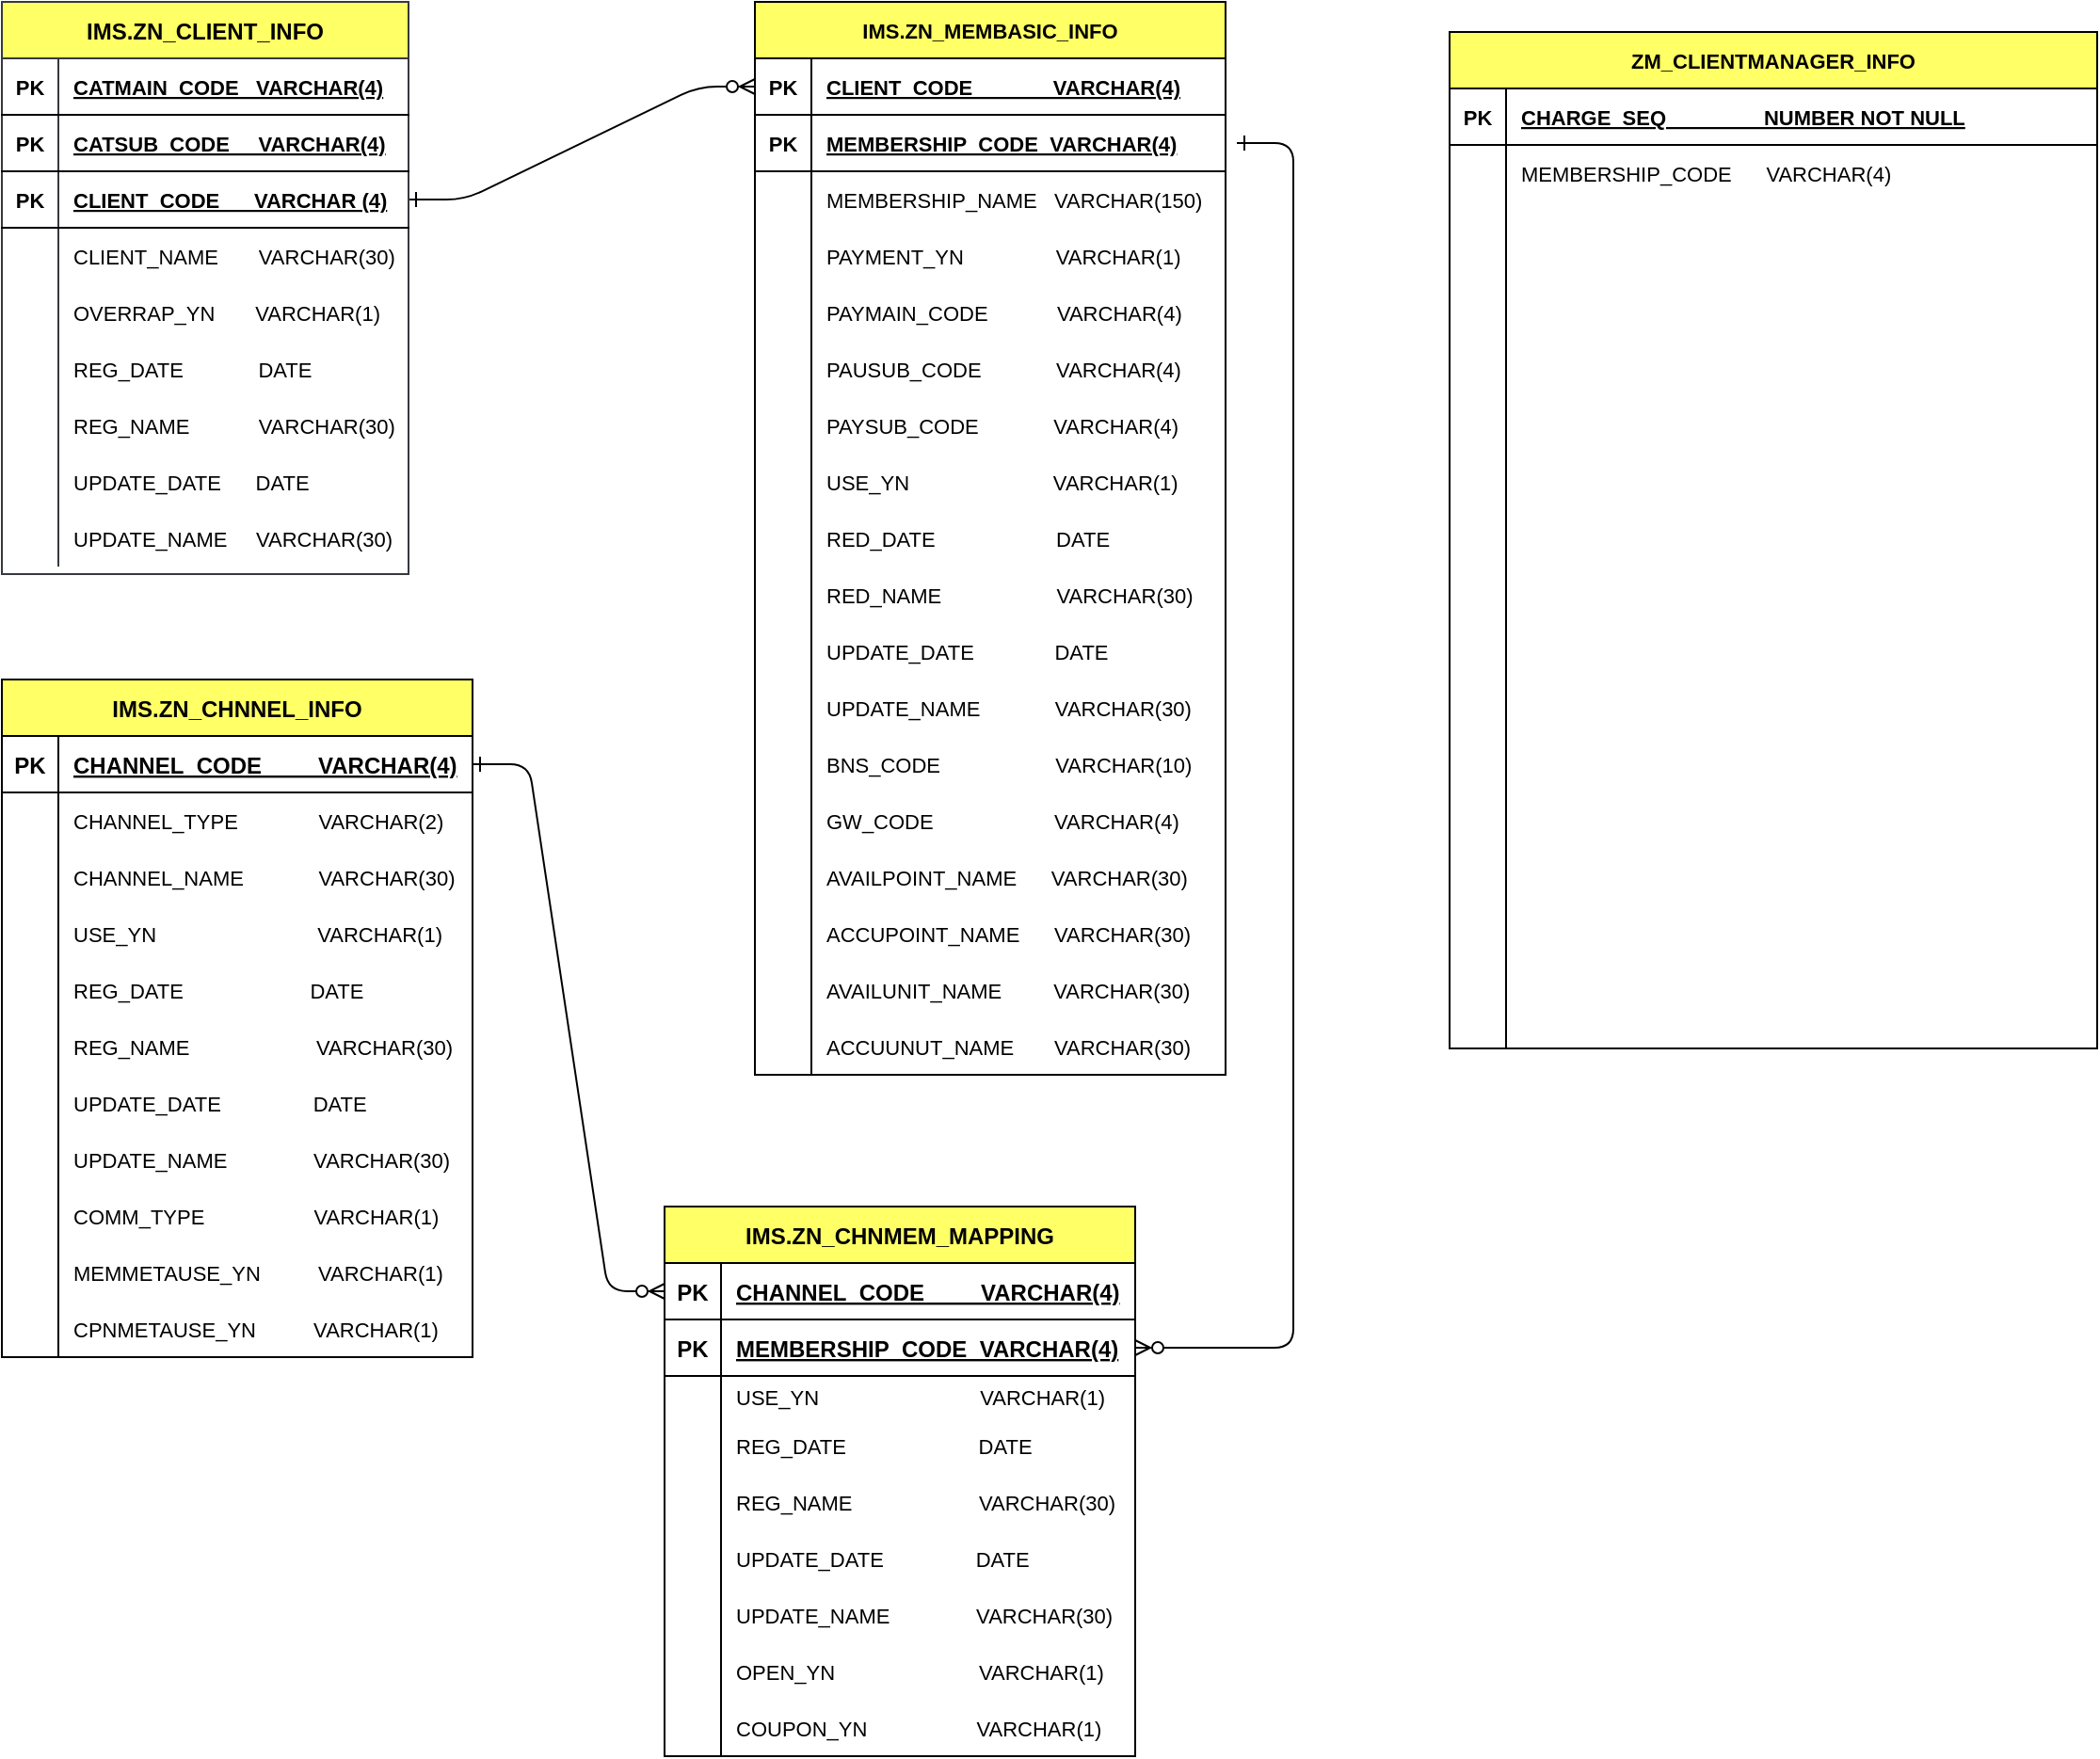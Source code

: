 <mxfile version="19.0.1" type="github">
  <diagram id="R2lEEEUBdFMjLlhIrx00" name="Page-1">
    <mxGraphModel dx="1102" dy="589" grid="1" gridSize="8" guides="1" tooltips="1" connect="1" arrows="1" fold="1" page="1" pageScale="1" pageWidth="850" pageHeight="1100" math="0" shadow="0" extFonts="Permanent Marker^https://fonts.googleapis.com/css?family=Permanent+Marker">
      <root>
        <mxCell id="0" />
        <mxCell id="1" parent="0" />
        <mxCell id="C-vyLk0tnHw3VtMMgP7b-1" value="" style="edgeStyle=entityRelationEdgeStyle;endArrow=ERzeroToMany;startArrow=ERone;endFill=1;startFill=0;fontSize=11;entryX=0;entryY=0.5;entryDx=0;entryDy=0;exitX=1;exitY=0.5;exitDx=0;exitDy=0;" parent="1" source="emPKiE4ZVd5Yd_ZUEL1U-38" target="C-vyLk0tnHw3VtMMgP7b-14" edge="1">
          <mxGeometry width="100" height="100" relative="1" as="geometry">
            <mxPoint x="340" y="720" as="sourcePoint" />
            <mxPoint x="440" y="620" as="targetPoint" />
          </mxGeometry>
        </mxCell>
        <mxCell id="C-vyLk0tnHw3VtMMgP7b-13" value="IMS.ZN_MEMBASIC_INFO" style="shape=table;startSize=30;container=1;collapsible=1;childLayout=tableLayout;fixedRows=1;rowLines=0;fontStyle=1;align=center;resizeLast=1;fontSize=11;fillColor=#FFFF66;" parent="1" vertex="1">
          <mxGeometry x="456" y="48" width="250" height="570" as="geometry">
            <mxRectangle x="425" y="56" width="144" height="30" as="alternateBounds" />
          </mxGeometry>
        </mxCell>
        <mxCell id="C-vyLk0tnHw3VtMMgP7b-14" value="" style="shape=partialRectangle;collapsible=0;dropTarget=0;pointerEvents=0;fillColor=none;points=[[0,0.5],[1,0.5]];portConstraint=eastwest;top=0;left=0;right=0;bottom=1;fontSize=11;" parent="C-vyLk0tnHw3VtMMgP7b-13" vertex="1">
          <mxGeometry y="30" width="250" height="30" as="geometry" />
        </mxCell>
        <mxCell id="C-vyLk0tnHw3VtMMgP7b-15" value="PK" style="shape=partialRectangle;overflow=hidden;connectable=0;fillColor=none;top=0;left=0;bottom=0;right=0;fontStyle=1;fontSize=11;" parent="C-vyLk0tnHw3VtMMgP7b-14" vertex="1">
          <mxGeometry width="30" height="30" as="geometry">
            <mxRectangle width="30" height="30" as="alternateBounds" />
          </mxGeometry>
        </mxCell>
        <mxCell id="C-vyLk0tnHw3VtMMgP7b-16" value="CLIENT_CODE              VARCHAR(4)" style="shape=partialRectangle;overflow=hidden;connectable=0;fillColor=none;top=0;left=0;bottom=0;right=0;align=left;spacingLeft=6;fontStyle=5;fontSize=11;" parent="C-vyLk0tnHw3VtMMgP7b-14" vertex="1">
          <mxGeometry x="30" width="220" height="30" as="geometry">
            <mxRectangle width="220" height="30" as="alternateBounds" />
          </mxGeometry>
        </mxCell>
        <mxCell id="emPKiE4ZVd5Yd_ZUEL1U-65" style="shape=partialRectangle;collapsible=0;dropTarget=0;pointerEvents=0;fillColor=none;points=[[0,0.5],[1,0.5]];portConstraint=eastwest;top=0;left=0;right=0;bottom=1;fontSize=11;" vertex="1" parent="C-vyLk0tnHw3VtMMgP7b-13">
          <mxGeometry y="60" width="250" height="30" as="geometry" />
        </mxCell>
        <mxCell id="emPKiE4ZVd5Yd_ZUEL1U-66" value="PK" style="shape=partialRectangle;overflow=hidden;connectable=0;fillColor=none;top=0;left=0;bottom=0;right=0;fontStyle=1;fontSize=11;" vertex="1" parent="emPKiE4ZVd5Yd_ZUEL1U-65">
          <mxGeometry width="30" height="30" as="geometry">
            <mxRectangle width="30" height="30" as="alternateBounds" />
          </mxGeometry>
        </mxCell>
        <mxCell id="emPKiE4ZVd5Yd_ZUEL1U-67" value="MEMBERSHIP_CODE  VARCHAR(4)" style="shape=partialRectangle;overflow=hidden;connectable=0;fillColor=none;top=0;left=0;bottom=0;right=0;align=left;spacingLeft=6;fontStyle=5;fontSize=11;" vertex="1" parent="emPKiE4ZVd5Yd_ZUEL1U-65">
          <mxGeometry x="30" width="220" height="30" as="geometry">
            <mxRectangle width="220" height="30" as="alternateBounds" />
          </mxGeometry>
        </mxCell>
        <mxCell id="C-vyLk0tnHw3VtMMgP7b-17" value="" style="shape=partialRectangle;collapsible=0;dropTarget=0;pointerEvents=0;fillColor=none;points=[[0,0.5],[1,0.5]];portConstraint=eastwest;top=0;left=0;right=0;bottom=0;fontSize=11;" parent="C-vyLk0tnHw3VtMMgP7b-13" vertex="1">
          <mxGeometry y="90" width="250" height="30" as="geometry" />
        </mxCell>
        <mxCell id="C-vyLk0tnHw3VtMMgP7b-18" value="" style="shape=partialRectangle;overflow=hidden;connectable=0;fillColor=none;top=0;left=0;bottom=0;right=0;fontSize=11;" parent="C-vyLk0tnHw3VtMMgP7b-17" vertex="1">
          <mxGeometry width="30" height="30" as="geometry">
            <mxRectangle width="30" height="30" as="alternateBounds" />
          </mxGeometry>
        </mxCell>
        <mxCell id="C-vyLk0tnHw3VtMMgP7b-19" value="MEMBERSHIP_NAME   VARCHAR(150)" style="shape=partialRectangle;overflow=hidden;connectable=0;fillColor=none;top=0;left=0;bottom=0;right=0;align=left;spacingLeft=6;fontSize=11;" parent="C-vyLk0tnHw3VtMMgP7b-17" vertex="1">
          <mxGeometry x="30" width="220" height="30" as="geometry">
            <mxRectangle width="220" height="30" as="alternateBounds" />
          </mxGeometry>
        </mxCell>
        <mxCell id="C-vyLk0tnHw3VtMMgP7b-20" value="" style="shape=partialRectangle;collapsible=0;dropTarget=0;pointerEvents=0;fillColor=none;points=[[0,0.5],[1,0.5]];portConstraint=eastwest;top=0;left=0;right=0;bottom=0;fontSize=11;" parent="C-vyLk0tnHw3VtMMgP7b-13" vertex="1">
          <mxGeometry y="120" width="250" height="30" as="geometry" />
        </mxCell>
        <mxCell id="C-vyLk0tnHw3VtMMgP7b-21" value="" style="shape=partialRectangle;overflow=hidden;connectable=0;fillColor=none;top=0;left=0;bottom=0;right=0;fontSize=11;" parent="C-vyLk0tnHw3VtMMgP7b-20" vertex="1">
          <mxGeometry width="30" height="30" as="geometry">
            <mxRectangle width="30" height="30" as="alternateBounds" />
          </mxGeometry>
        </mxCell>
        <mxCell id="C-vyLk0tnHw3VtMMgP7b-22" value="PAYMENT_YN                VARCHAR(1)" style="shape=partialRectangle;overflow=hidden;connectable=0;fillColor=none;top=0;left=0;bottom=0;right=0;align=left;spacingLeft=6;fontSize=11;" parent="C-vyLk0tnHw3VtMMgP7b-20" vertex="1">
          <mxGeometry x="30" width="220" height="30" as="geometry">
            <mxRectangle width="220" height="30" as="alternateBounds" />
          </mxGeometry>
        </mxCell>
        <mxCell id="emPKiE4ZVd5Yd_ZUEL1U-109" style="shape=partialRectangle;collapsible=0;dropTarget=0;pointerEvents=0;fillColor=none;points=[[0,0.5],[1,0.5]];portConstraint=eastwest;top=0;left=0;right=0;bottom=0;fontSize=11;" vertex="1" parent="C-vyLk0tnHw3VtMMgP7b-13">
          <mxGeometry y="150" width="250" height="30" as="geometry" />
        </mxCell>
        <mxCell id="emPKiE4ZVd5Yd_ZUEL1U-110" style="shape=partialRectangle;overflow=hidden;connectable=0;fillColor=none;top=0;left=0;bottom=0;right=0;fontSize=11;" vertex="1" parent="emPKiE4ZVd5Yd_ZUEL1U-109">
          <mxGeometry width="30" height="30" as="geometry">
            <mxRectangle width="30" height="30" as="alternateBounds" />
          </mxGeometry>
        </mxCell>
        <mxCell id="emPKiE4ZVd5Yd_ZUEL1U-111" value="PAYMAIN_CODE            VARCHAR(4)" style="shape=partialRectangle;overflow=hidden;connectable=0;fillColor=none;top=0;left=0;bottom=0;right=0;align=left;spacingLeft=6;fontSize=11;" vertex="1" parent="emPKiE4ZVd5Yd_ZUEL1U-109">
          <mxGeometry x="30" width="220" height="30" as="geometry">
            <mxRectangle width="220" height="30" as="alternateBounds" />
          </mxGeometry>
        </mxCell>
        <mxCell id="emPKiE4ZVd5Yd_ZUEL1U-68" style="shape=partialRectangle;collapsible=0;dropTarget=0;pointerEvents=0;fillColor=none;points=[[0,0.5],[1,0.5]];portConstraint=eastwest;top=0;left=0;right=0;bottom=0;fontSize=11;" vertex="1" parent="C-vyLk0tnHw3VtMMgP7b-13">
          <mxGeometry y="180" width="250" height="30" as="geometry" />
        </mxCell>
        <mxCell id="emPKiE4ZVd5Yd_ZUEL1U-69" style="shape=partialRectangle;overflow=hidden;connectable=0;fillColor=none;top=0;left=0;bottom=0;right=0;fontSize=11;" vertex="1" parent="emPKiE4ZVd5Yd_ZUEL1U-68">
          <mxGeometry width="30" height="30" as="geometry">
            <mxRectangle width="30" height="30" as="alternateBounds" />
          </mxGeometry>
        </mxCell>
        <mxCell id="emPKiE4ZVd5Yd_ZUEL1U-70" value="PAUSUB_CODE             VARCHAR(4)" style="shape=partialRectangle;overflow=hidden;connectable=0;fillColor=none;top=0;left=0;bottom=0;right=0;align=left;spacingLeft=6;fontSize=11;" vertex="1" parent="emPKiE4ZVd5Yd_ZUEL1U-68">
          <mxGeometry x="30" width="220" height="30" as="geometry">
            <mxRectangle width="220" height="30" as="alternateBounds" />
          </mxGeometry>
        </mxCell>
        <mxCell id="emPKiE4ZVd5Yd_ZUEL1U-71" style="shape=partialRectangle;collapsible=0;dropTarget=0;pointerEvents=0;fillColor=none;points=[[0,0.5],[1,0.5]];portConstraint=eastwest;top=0;left=0;right=0;bottom=0;fontSize=11;" vertex="1" parent="C-vyLk0tnHw3VtMMgP7b-13">
          <mxGeometry y="210" width="250" height="30" as="geometry" />
        </mxCell>
        <mxCell id="emPKiE4ZVd5Yd_ZUEL1U-72" style="shape=partialRectangle;overflow=hidden;connectable=0;fillColor=none;top=0;left=0;bottom=0;right=0;fontSize=11;" vertex="1" parent="emPKiE4ZVd5Yd_ZUEL1U-71">
          <mxGeometry width="30" height="30" as="geometry">
            <mxRectangle width="30" height="30" as="alternateBounds" />
          </mxGeometry>
        </mxCell>
        <mxCell id="emPKiE4ZVd5Yd_ZUEL1U-73" value="PAYSUB_CODE             VARCHAR(4)" style="shape=partialRectangle;overflow=hidden;connectable=0;fillColor=none;top=0;left=0;bottom=0;right=0;align=left;spacingLeft=6;fontSize=11;" vertex="1" parent="emPKiE4ZVd5Yd_ZUEL1U-71">
          <mxGeometry x="30" width="220" height="30" as="geometry">
            <mxRectangle width="220" height="30" as="alternateBounds" />
          </mxGeometry>
        </mxCell>
        <mxCell id="emPKiE4ZVd5Yd_ZUEL1U-74" style="shape=partialRectangle;collapsible=0;dropTarget=0;pointerEvents=0;fillColor=none;points=[[0,0.5],[1,0.5]];portConstraint=eastwest;top=0;left=0;right=0;bottom=0;fontSize=11;" vertex="1" parent="C-vyLk0tnHw3VtMMgP7b-13">
          <mxGeometry y="240" width="250" height="30" as="geometry" />
        </mxCell>
        <mxCell id="emPKiE4ZVd5Yd_ZUEL1U-75" style="shape=partialRectangle;overflow=hidden;connectable=0;fillColor=none;top=0;left=0;bottom=0;right=0;fontSize=11;" vertex="1" parent="emPKiE4ZVd5Yd_ZUEL1U-74">
          <mxGeometry width="30" height="30" as="geometry">
            <mxRectangle width="30" height="30" as="alternateBounds" />
          </mxGeometry>
        </mxCell>
        <mxCell id="emPKiE4ZVd5Yd_ZUEL1U-76" value="USE_YN                         VARCHAR(1)" style="shape=partialRectangle;overflow=hidden;connectable=0;fillColor=none;top=0;left=0;bottom=0;right=0;align=left;spacingLeft=6;fontSize=11;" vertex="1" parent="emPKiE4ZVd5Yd_ZUEL1U-74">
          <mxGeometry x="30" width="220" height="30" as="geometry">
            <mxRectangle width="220" height="30" as="alternateBounds" />
          </mxGeometry>
        </mxCell>
        <mxCell id="emPKiE4ZVd5Yd_ZUEL1U-77" style="shape=partialRectangle;collapsible=0;dropTarget=0;pointerEvents=0;fillColor=none;points=[[0,0.5],[1,0.5]];portConstraint=eastwest;top=0;left=0;right=0;bottom=0;fontSize=11;" vertex="1" parent="C-vyLk0tnHw3VtMMgP7b-13">
          <mxGeometry y="270" width="250" height="30" as="geometry" />
        </mxCell>
        <mxCell id="emPKiE4ZVd5Yd_ZUEL1U-78" style="shape=partialRectangle;overflow=hidden;connectable=0;fillColor=none;top=0;left=0;bottom=0;right=0;fontSize=11;" vertex="1" parent="emPKiE4ZVd5Yd_ZUEL1U-77">
          <mxGeometry width="30" height="30" as="geometry">
            <mxRectangle width="30" height="30" as="alternateBounds" />
          </mxGeometry>
        </mxCell>
        <mxCell id="emPKiE4ZVd5Yd_ZUEL1U-79" value="RED_DATE                     DATE" style="shape=partialRectangle;overflow=hidden;connectable=0;fillColor=none;top=0;left=0;bottom=0;right=0;align=left;spacingLeft=6;fontSize=11;" vertex="1" parent="emPKiE4ZVd5Yd_ZUEL1U-77">
          <mxGeometry x="30" width="220" height="30" as="geometry">
            <mxRectangle width="220" height="30" as="alternateBounds" />
          </mxGeometry>
        </mxCell>
        <mxCell id="emPKiE4ZVd5Yd_ZUEL1U-82" style="shape=partialRectangle;collapsible=0;dropTarget=0;pointerEvents=0;fillColor=none;points=[[0,0.5],[1,0.5]];portConstraint=eastwest;top=0;left=0;right=0;bottom=0;fontSize=11;" vertex="1" parent="C-vyLk0tnHw3VtMMgP7b-13">
          <mxGeometry y="300" width="250" height="30" as="geometry" />
        </mxCell>
        <mxCell id="emPKiE4ZVd5Yd_ZUEL1U-83" style="shape=partialRectangle;overflow=hidden;connectable=0;fillColor=none;top=0;left=0;bottom=0;right=0;fontSize=11;" vertex="1" parent="emPKiE4ZVd5Yd_ZUEL1U-82">
          <mxGeometry width="30" height="30" as="geometry">
            <mxRectangle width="30" height="30" as="alternateBounds" />
          </mxGeometry>
        </mxCell>
        <mxCell id="emPKiE4ZVd5Yd_ZUEL1U-84" value="RED_NAME                    VARCHAR(30)" style="shape=partialRectangle;overflow=hidden;connectable=0;fillColor=none;top=0;left=0;bottom=0;right=0;align=left;spacingLeft=6;fontSize=11;" vertex="1" parent="emPKiE4ZVd5Yd_ZUEL1U-82">
          <mxGeometry x="30" width="220" height="30" as="geometry">
            <mxRectangle width="220" height="30" as="alternateBounds" />
          </mxGeometry>
        </mxCell>
        <mxCell id="emPKiE4ZVd5Yd_ZUEL1U-85" style="shape=partialRectangle;collapsible=0;dropTarget=0;pointerEvents=0;fillColor=none;points=[[0,0.5],[1,0.5]];portConstraint=eastwest;top=0;left=0;right=0;bottom=0;fontSize=11;" vertex="1" parent="C-vyLk0tnHw3VtMMgP7b-13">
          <mxGeometry y="330" width="250" height="30" as="geometry" />
        </mxCell>
        <mxCell id="emPKiE4ZVd5Yd_ZUEL1U-86" style="shape=partialRectangle;overflow=hidden;connectable=0;fillColor=none;top=0;left=0;bottom=0;right=0;fontSize=11;" vertex="1" parent="emPKiE4ZVd5Yd_ZUEL1U-85">
          <mxGeometry width="30" height="30" as="geometry">
            <mxRectangle width="30" height="30" as="alternateBounds" />
          </mxGeometry>
        </mxCell>
        <mxCell id="emPKiE4ZVd5Yd_ZUEL1U-87" value="UPDATE_DATE              DATE" style="shape=partialRectangle;overflow=hidden;connectable=0;fillColor=none;top=0;left=0;bottom=0;right=0;align=left;spacingLeft=6;fontSize=11;" vertex="1" parent="emPKiE4ZVd5Yd_ZUEL1U-85">
          <mxGeometry x="30" width="220" height="30" as="geometry">
            <mxRectangle width="220" height="30" as="alternateBounds" />
          </mxGeometry>
        </mxCell>
        <mxCell id="emPKiE4ZVd5Yd_ZUEL1U-88" style="shape=partialRectangle;collapsible=0;dropTarget=0;pointerEvents=0;fillColor=none;points=[[0,0.5],[1,0.5]];portConstraint=eastwest;top=0;left=0;right=0;bottom=0;fontSize=11;" vertex="1" parent="C-vyLk0tnHw3VtMMgP7b-13">
          <mxGeometry y="360" width="250" height="30" as="geometry" />
        </mxCell>
        <mxCell id="emPKiE4ZVd5Yd_ZUEL1U-89" style="shape=partialRectangle;overflow=hidden;connectable=0;fillColor=none;top=0;left=0;bottom=0;right=0;fontSize=11;" vertex="1" parent="emPKiE4ZVd5Yd_ZUEL1U-88">
          <mxGeometry width="30" height="30" as="geometry">
            <mxRectangle width="30" height="30" as="alternateBounds" />
          </mxGeometry>
        </mxCell>
        <mxCell id="emPKiE4ZVd5Yd_ZUEL1U-90" value="UPDATE_NAME             VARCHAR(30)" style="shape=partialRectangle;overflow=hidden;connectable=0;fillColor=none;top=0;left=0;bottom=0;right=0;align=left;spacingLeft=6;fontSize=11;" vertex="1" parent="emPKiE4ZVd5Yd_ZUEL1U-88">
          <mxGeometry x="30" width="220" height="30" as="geometry">
            <mxRectangle width="220" height="30" as="alternateBounds" />
          </mxGeometry>
        </mxCell>
        <mxCell id="emPKiE4ZVd5Yd_ZUEL1U-91" style="shape=partialRectangle;collapsible=0;dropTarget=0;pointerEvents=0;fillColor=none;points=[[0,0.5],[1,0.5]];portConstraint=eastwest;top=0;left=0;right=0;bottom=0;fontSize=11;" vertex="1" parent="C-vyLk0tnHw3VtMMgP7b-13">
          <mxGeometry y="390" width="250" height="30" as="geometry" />
        </mxCell>
        <mxCell id="emPKiE4ZVd5Yd_ZUEL1U-92" style="shape=partialRectangle;overflow=hidden;connectable=0;fillColor=none;top=0;left=0;bottom=0;right=0;fontSize=11;" vertex="1" parent="emPKiE4ZVd5Yd_ZUEL1U-91">
          <mxGeometry width="30" height="30" as="geometry">
            <mxRectangle width="30" height="30" as="alternateBounds" />
          </mxGeometry>
        </mxCell>
        <mxCell id="emPKiE4ZVd5Yd_ZUEL1U-93" value="BNS_CODE                    VARCHAR(10)" style="shape=partialRectangle;overflow=hidden;connectable=0;fillColor=none;top=0;left=0;bottom=0;right=0;align=left;spacingLeft=6;fontSize=11;" vertex="1" parent="emPKiE4ZVd5Yd_ZUEL1U-91">
          <mxGeometry x="30" width="220" height="30" as="geometry">
            <mxRectangle width="220" height="30" as="alternateBounds" />
          </mxGeometry>
        </mxCell>
        <mxCell id="emPKiE4ZVd5Yd_ZUEL1U-94" style="shape=partialRectangle;collapsible=0;dropTarget=0;pointerEvents=0;fillColor=none;points=[[0,0.5],[1,0.5]];portConstraint=eastwest;top=0;left=0;right=0;bottom=0;fontSize=11;" vertex="1" parent="C-vyLk0tnHw3VtMMgP7b-13">
          <mxGeometry y="420" width="250" height="30" as="geometry" />
        </mxCell>
        <mxCell id="emPKiE4ZVd5Yd_ZUEL1U-95" style="shape=partialRectangle;overflow=hidden;connectable=0;fillColor=none;top=0;left=0;bottom=0;right=0;fontSize=11;" vertex="1" parent="emPKiE4ZVd5Yd_ZUEL1U-94">
          <mxGeometry width="30" height="30" as="geometry">
            <mxRectangle width="30" height="30" as="alternateBounds" />
          </mxGeometry>
        </mxCell>
        <mxCell id="emPKiE4ZVd5Yd_ZUEL1U-96" value="GW_CODE                     VARCHAR(4)" style="shape=partialRectangle;overflow=hidden;connectable=0;fillColor=none;top=0;left=0;bottom=0;right=0;align=left;spacingLeft=6;fontSize=11;" vertex="1" parent="emPKiE4ZVd5Yd_ZUEL1U-94">
          <mxGeometry x="30" width="220" height="30" as="geometry">
            <mxRectangle width="220" height="30" as="alternateBounds" />
          </mxGeometry>
        </mxCell>
        <mxCell id="emPKiE4ZVd5Yd_ZUEL1U-97" style="shape=partialRectangle;collapsible=0;dropTarget=0;pointerEvents=0;fillColor=none;points=[[0,0.5],[1,0.5]];portConstraint=eastwest;top=0;left=0;right=0;bottom=0;fontSize=11;" vertex="1" parent="C-vyLk0tnHw3VtMMgP7b-13">
          <mxGeometry y="450" width="250" height="30" as="geometry" />
        </mxCell>
        <mxCell id="emPKiE4ZVd5Yd_ZUEL1U-98" style="shape=partialRectangle;overflow=hidden;connectable=0;fillColor=none;top=0;left=0;bottom=0;right=0;fontSize=11;" vertex="1" parent="emPKiE4ZVd5Yd_ZUEL1U-97">
          <mxGeometry width="30" height="30" as="geometry">
            <mxRectangle width="30" height="30" as="alternateBounds" />
          </mxGeometry>
        </mxCell>
        <mxCell id="emPKiE4ZVd5Yd_ZUEL1U-99" value="AVAILPOINT_NAME      VARCHAR(30)" style="shape=partialRectangle;overflow=hidden;connectable=0;fillColor=none;top=0;left=0;bottom=0;right=0;align=left;spacingLeft=6;fontSize=11;" vertex="1" parent="emPKiE4ZVd5Yd_ZUEL1U-97">
          <mxGeometry x="30" width="220" height="30" as="geometry">
            <mxRectangle width="220" height="30" as="alternateBounds" />
          </mxGeometry>
        </mxCell>
        <mxCell id="emPKiE4ZVd5Yd_ZUEL1U-100" style="shape=partialRectangle;collapsible=0;dropTarget=0;pointerEvents=0;fillColor=none;points=[[0,0.5],[1,0.5]];portConstraint=eastwest;top=0;left=0;right=0;bottom=0;fontSize=11;" vertex="1" parent="C-vyLk0tnHw3VtMMgP7b-13">
          <mxGeometry y="480" width="250" height="30" as="geometry" />
        </mxCell>
        <mxCell id="emPKiE4ZVd5Yd_ZUEL1U-101" style="shape=partialRectangle;overflow=hidden;connectable=0;fillColor=none;top=0;left=0;bottom=0;right=0;fontSize=11;" vertex="1" parent="emPKiE4ZVd5Yd_ZUEL1U-100">
          <mxGeometry width="30" height="30" as="geometry">
            <mxRectangle width="30" height="30" as="alternateBounds" />
          </mxGeometry>
        </mxCell>
        <mxCell id="emPKiE4ZVd5Yd_ZUEL1U-102" value="ACCUPOINT_NAME      VARCHAR(30)" style="shape=partialRectangle;overflow=hidden;connectable=0;fillColor=none;top=0;left=0;bottom=0;right=0;align=left;spacingLeft=6;fontSize=11;" vertex="1" parent="emPKiE4ZVd5Yd_ZUEL1U-100">
          <mxGeometry x="30" width="220" height="30" as="geometry">
            <mxRectangle width="220" height="30" as="alternateBounds" />
          </mxGeometry>
        </mxCell>
        <mxCell id="emPKiE4ZVd5Yd_ZUEL1U-103" style="shape=partialRectangle;collapsible=0;dropTarget=0;pointerEvents=0;fillColor=none;points=[[0,0.5],[1,0.5]];portConstraint=eastwest;top=0;left=0;right=0;bottom=0;fontSize=11;" vertex="1" parent="C-vyLk0tnHw3VtMMgP7b-13">
          <mxGeometry y="510" width="250" height="30" as="geometry" />
        </mxCell>
        <mxCell id="emPKiE4ZVd5Yd_ZUEL1U-104" style="shape=partialRectangle;overflow=hidden;connectable=0;fillColor=none;top=0;left=0;bottom=0;right=0;fontSize=11;" vertex="1" parent="emPKiE4ZVd5Yd_ZUEL1U-103">
          <mxGeometry width="30" height="30" as="geometry">
            <mxRectangle width="30" height="30" as="alternateBounds" />
          </mxGeometry>
        </mxCell>
        <mxCell id="emPKiE4ZVd5Yd_ZUEL1U-105" value="AVAILUNIT_NAME         VARCHAR(30)" style="shape=partialRectangle;overflow=hidden;connectable=0;fillColor=none;top=0;left=0;bottom=0;right=0;align=left;spacingLeft=6;fontSize=11;" vertex="1" parent="emPKiE4ZVd5Yd_ZUEL1U-103">
          <mxGeometry x="30" width="220" height="30" as="geometry">
            <mxRectangle width="220" height="30" as="alternateBounds" />
          </mxGeometry>
        </mxCell>
        <mxCell id="emPKiE4ZVd5Yd_ZUEL1U-106" style="shape=partialRectangle;collapsible=0;dropTarget=0;pointerEvents=0;fillColor=none;points=[[0,0.5],[1,0.5]];portConstraint=eastwest;top=0;left=0;right=0;bottom=0;fontSize=11;" vertex="1" parent="C-vyLk0tnHw3VtMMgP7b-13">
          <mxGeometry y="540" width="250" height="30" as="geometry" />
        </mxCell>
        <mxCell id="emPKiE4ZVd5Yd_ZUEL1U-107" style="shape=partialRectangle;overflow=hidden;connectable=0;fillColor=none;top=0;left=0;bottom=0;right=0;fontSize=11;" vertex="1" parent="emPKiE4ZVd5Yd_ZUEL1U-106">
          <mxGeometry width="30" height="30" as="geometry">
            <mxRectangle width="30" height="30" as="alternateBounds" />
          </mxGeometry>
        </mxCell>
        <mxCell id="emPKiE4ZVd5Yd_ZUEL1U-108" value="ACCUUNUT_NAME       VARCHAR(30)" style="shape=partialRectangle;overflow=hidden;connectable=0;fillColor=none;top=0;left=0;bottom=0;right=0;align=left;spacingLeft=6;fontSize=11;" vertex="1" parent="emPKiE4ZVd5Yd_ZUEL1U-106">
          <mxGeometry x="30" width="220" height="30" as="geometry">
            <mxRectangle width="220" height="30" as="alternateBounds" />
          </mxGeometry>
        </mxCell>
        <mxCell id="C-vyLk0tnHw3VtMMgP7b-23" value="IMS.ZN_CLIENT_INFO" style="shape=table;startSize=30;container=1;collapsible=1;childLayout=tableLayout;fixedRows=1;rowLines=0;fontStyle=1;align=center;resizeLast=1;fillColor=#FFFF66;strokeColor=#36393d;" parent="1" vertex="1">
          <mxGeometry x="56" y="48" width="216" height="304" as="geometry">
            <mxRectangle x="120" y="120" width="100" height="30" as="alternateBounds" />
          </mxGeometry>
        </mxCell>
        <mxCell id="C-vyLk0tnHw3VtMMgP7b-24" value="" style="shape=partialRectangle;collapsible=0;dropTarget=0;pointerEvents=0;fillColor=none;points=[[0,0.5],[1,0.5]];portConstraint=eastwest;top=0;left=0;right=0;bottom=1;fontSize=11;" parent="C-vyLk0tnHw3VtMMgP7b-23" vertex="1">
          <mxGeometry y="30" width="216" height="30" as="geometry" />
        </mxCell>
        <mxCell id="C-vyLk0tnHw3VtMMgP7b-25" value="PK" style="shape=partialRectangle;overflow=hidden;connectable=0;fillColor=none;top=0;left=0;bottom=0;right=0;fontStyle=1;fontSize=11;" parent="C-vyLk0tnHw3VtMMgP7b-24" vertex="1">
          <mxGeometry width="30" height="30" as="geometry">
            <mxRectangle width="30" height="30" as="alternateBounds" />
          </mxGeometry>
        </mxCell>
        <mxCell id="C-vyLk0tnHw3VtMMgP7b-26" value="CATMAIN_CODE   VARCHAR(4)" style="shape=partialRectangle;overflow=hidden;connectable=0;fillColor=none;top=0;left=0;bottom=0;right=0;align=left;spacingLeft=6;fontStyle=5;fontSize=11;" parent="C-vyLk0tnHw3VtMMgP7b-24" vertex="1">
          <mxGeometry x="30" width="186" height="30" as="geometry">
            <mxRectangle width="186" height="30" as="alternateBounds" />
          </mxGeometry>
        </mxCell>
        <mxCell id="emPKiE4ZVd5Yd_ZUEL1U-41" style="shape=partialRectangle;collapsible=0;dropTarget=0;pointerEvents=0;fillColor=none;points=[[0,0.5],[1,0.5]];portConstraint=eastwest;top=0;left=0;right=0;bottom=1;fontSize=11;" vertex="1" parent="C-vyLk0tnHw3VtMMgP7b-23">
          <mxGeometry y="60" width="216" height="30" as="geometry" />
        </mxCell>
        <mxCell id="emPKiE4ZVd5Yd_ZUEL1U-42" value="PK" style="shape=partialRectangle;overflow=hidden;connectable=0;fillColor=none;top=0;left=0;bottom=0;right=0;fontStyle=1;fontSize=11;" vertex="1" parent="emPKiE4ZVd5Yd_ZUEL1U-41">
          <mxGeometry width="30" height="30" as="geometry">
            <mxRectangle width="30" height="30" as="alternateBounds" />
          </mxGeometry>
        </mxCell>
        <mxCell id="emPKiE4ZVd5Yd_ZUEL1U-43" value="CATSUB_CODE     VARCHAR(4)" style="shape=partialRectangle;overflow=hidden;connectable=0;fillColor=none;top=0;left=0;bottom=0;right=0;align=left;spacingLeft=6;fontStyle=5;fontSize=11;" vertex="1" parent="emPKiE4ZVd5Yd_ZUEL1U-41">
          <mxGeometry x="30" width="186" height="30" as="geometry">
            <mxRectangle width="186" height="30" as="alternateBounds" />
          </mxGeometry>
        </mxCell>
        <mxCell id="emPKiE4ZVd5Yd_ZUEL1U-38" style="shape=partialRectangle;collapsible=0;dropTarget=0;pointerEvents=0;fillColor=none;points=[[0,0.5],[1,0.5]];portConstraint=eastwest;top=0;left=0;right=0;bottom=1;fontSize=11;" vertex="1" parent="C-vyLk0tnHw3VtMMgP7b-23">
          <mxGeometry y="90" width="216" height="30" as="geometry" />
        </mxCell>
        <mxCell id="emPKiE4ZVd5Yd_ZUEL1U-39" value="PK" style="shape=partialRectangle;overflow=hidden;connectable=0;fillColor=none;top=0;left=0;bottom=0;right=0;fontStyle=1;fontSize=11;" vertex="1" parent="emPKiE4ZVd5Yd_ZUEL1U-38">
          <mxGeometry width="30" height="30" as="geometry">
            <mxRectangle width="30" height="30" as="alternateBounds" />
          </mxGeometry>
        </mxCell>
        <mxCell id="emPKiE4ZVd5Yd_ZUEL1U-40" value="CLIENT_CODE      VARCHAR (4)" style="shape=partialRectangle;overflow=hidden;connectable=0;fillColor=none;top=0;left=0;bottom=0;right=0;align=left;spacingLeft=6;fontStyle=5;fontSize=11;" vertex="1" parent="emPKiE4ZVd5Yd_ZUEL1U-38">
          <mxGeometry x="30" width="186" height="30" as="geometry">
            <mxRectangle width="186" height="30" as="alternateBounds" />
          </mxGeometry>
        </mxCell>
        <mxCell id="C-vyLk0tnHw3VtMMgP7b-27" value="" style="shape=partialRectangle;collapsible=0;dropTarget=0;pointerEvents=0;fillColor=none;points=[[0,0.5],[1,0.5]];portConstraint=eastwest;top=0;left=0;right=0;bottom=0;fontSize=11;" parent="C-vyLk0tnHw3VtMMgP7b-23" vertex="1">
          <mxGeometry y="120" width="216" height="30" as="geometry" />
        </mxCell>
        <mxCell id="C-vyLk0tnHw3VtMMgP7b-28" value="" style="shape=partialRectangle;overflow=hidden;connectable=0;fillColor=none;top=0;left=0;bottom=0;right=0;fontSize=11;" parent="C-vyLk0tnHw3VtMMgP7b-27" vertex="1">
          <mxGeometry width="30" height="30" as="geometry">
            <mxRectangle width="30" height="30" as="alternateBounds" />
          </mxGeometry>
        </mxCell>
        <mxCell id="C-vyLk0tnHw3VtMMgP7b-29" value="CLIENT_NAME       VARCHAR(30)" style="shape=partialRectangle;overflow=hidden;connectable=0;fillColor=none;top=0;left=0;bottom=0;right=0;align=left;spacingLeft=6;fontSize=11;" parent="C-vyLk0tnHw3VtMMgP7b-27" vertex="1">
          <mxGeometry x="30" width="186" height="30" as="geometry">
            <mxRectangle width="186" height="30" as="alternateBounds" />
          </mxGeometry>
        </mxCell>
        <mxCell id="emPKiE4ZVd5Yd_ZUEL1U-32" style="shape=partialRectangle;collapsible=0;dropTarget=0;pointerEvents=0;fillColor=none;points=[[0,0.5],[1,0.5]];portConstraint=eastwest;top=0;left=0;right=0;bottom=0;fontSize=11;" vertex="1" parent="C-vyLk0tnHw3VtMMgP7b-23">
          <mxGeometry y="150" width="216" height="30" as="geometry" />
        </mxCell>
        <mxCell id="emPKiE4ZVd5Yd_ZUEL1U-33" style="shape=partialRectangle;overflow=hidden;connectable=0;fillColor=none;top=0;left=0;bottom=0;right=0;fontSize=11;" vertex="1" parent="emPKiE4ZVd5Yd_ZUEL1U-32">
          <mxGeometry width="30" height="30" as="geometry">
            <mxRectangle width="30" height="30" as="alternateBounds" />
          </mxGeometry>
        </mxCell>
        <mxCell id="emPKiE4ZVd5Yd_ZUEL1U-34" value="OVERRAP_YN       VARCHAR(1)" style="shape=partialRectangle;overflow=hidden;connectable=0;fillColor=none;top=0;left=0;bottom=0;right=0;align=left;spacingLeft=6;fontSize=11;" vertex="1" parent="emPKiE4ZVd5Yd_ZUEL1U-32">
          <mxGeometry x="30" width="186" height="30" as="geometry">
            <mxRectangle width="186" height="30" as="alternateBounds" />
          </mxGeometry>
        </mxCell>
        <mxCell id="emPKiE4ZVd5Yd_ZUEL1U-35" style="shape=partialRectangle;collapsible=0;dropTarget=0;pointerEvents=0;fillColor=none;points=[[0,0.5],[1,0.5]];portConstraint=eastwest;top=0;left=0;right=0;bottom=0;fontSize=11;" vertex="1" parent="C-vyLk0tnHw3VtMMgP7b-23">
          <mxGeometry y="180" width="216" height="30" as="geometry" />
        </mxCell>
        <mxCell id="emPKiE4ZVd5Yd_ZUEL1U-36" style="shape=partialRectangle;overflow=hidden;connectable=0;fillColor=none;top=0;left=0;bottom=0;right=0;fontSize=11;" vertex="1" parent="emPKiE4ZVd5Yd_ZUEL1U-35">
          <mxGeometry width="30" height="30" as="geometry">
            <mxRectangle width="30" height="30" as="alternateBounds" />
          </mxGeometry>
        </mxCell>
        <mxCell id="emPKiE4ZVd5Yd_ZUEL1U-37" value="REG_DATE             DATE" style="shape=partialRectangle;overflow=hidden;connectable=0;fillColor=none;top=0;left=0;bottom=0;right=0;align=left;spacingLeft=6;fontSize=11;" vertex="1" parent="emPKiE4ZVd5Yd_ZUEL1U-35">
          <mxGeometry x="30" width="186" height="30" as="geometry">
            <mxRectangle width="186" height="30" as="alternateBounds" />
          </mxGeometry>
        </mxCell>
        <mxCell id="emPKiE4ZVd5Yd_ZUEL1U-62" style="shape=partialRectangle;collapsible=0;dropTarget=0;pointerEvents=0;fillColor=none;points=[[0,0.5],[1,0.5]];portConstraint=eastwest;top=0;left=0;right=0;bottom=0;fontSize=11;" vertex="1" parent="C-vyLk0tnHw3VtMMgP7b-23">
          <mxGeometry y="210" width="216" height="30" as="geometry" />
        </mxCell>
        <mxCell id="emPKiE4ZVd5Yd_ZUEL1U-63" style="shape=partialRectangle;overflow=hidden;connectable=0;fillColor=none;top=0;left=0;bottom=0;right=0;fontSize=11;" vertex="1" parent="emPKiE4ZVd5Yd_ZUEL1U-62">
          <mxGeometry width="30" height="30" as="geometry">
            <mxRectangle width="30" height="30" as="alternateBounds" />
          </mxGeometry>
        </mxCell>
        <mxCell id="emPKiE4ZVd5Yd_ZUEL1U-64" value="REG_NAME            VARCHAR(30)" style="shape=partialRectangle;overflow=hidden;connectable=0;fillColor=none;top=0;left=0;bottom=0;right=0;align=left;spacingLeft=6;fontSize=11;" vertex="1" parent="emPKiE4ZVd5Yd_ZUEL1U-62">
          <mxGeometry x="30" width="186" height="30" as="geometry">
            <mxRectangle width="186" height="30" as="alternateBounds" />
          </mxGeometry>
        </mxCell>
        <mxCell id="emPKiE4ZVd5Yd_ZUEL1U-59" style="shape=partialRectangle;collapsible=0;dropTarget=0;pointerEvents=0;fillColor=none;points=[[0,0.5],[1,0.5]];portConstraint=eastwest;top=0;left=0;right=0;bottom=0;fontSize=11;" vertex="1" parent="C-vyLk0tnHw3VtMMgP7b-23">
          <mxGeometry y="240" width="216" height="30" as="geometry" />
        </mxCell>
        <mxCell id="emPKiE4ZVd5Yd_ZUEL1U-60" style="shape=partialRectangle;overflow=hidden;connectable=0;fillColor=none;top=0;left=0;bottom=0;right=0;fontSize=11;" vertex="1" parent="emPKiE4ZVd5Yd_ZUEL1U-59">
          <mxGeometry width="30" height="30" as="geometry">
            <mxRectangle width="30" height="30" as="alternateBounds" />
          </mxGeometry>
        </mxCell>
        <mxCell id="emPKiE4ZVd5Yd_ZUEL1U-61" value="UPDATE_DATE      DATE" style="shape=partialRectangle;overflow=hidden;connectable=0;fillColor=none;top=0;left=0;bottom=0;right=0;align=left;spacingLeft=6;fontSize=11;" vertex="1" parent="emPKiE4ZVd5Yd_ZUEL1U-59">
          <mxGeometry x="30" width="186" height="30" as="geometry">
            <mxRectangle width="186" height="30" as="alternateBounds" />
          </mxGeometry>
        </mxCell>
        <mxCell id="emPKiE4ZVd5Yd_ZUEL1U-56" style="shape=partialRectangle;collapsible=0;dropTarget=0;pointerEvents=0;fillColor=none;points=[[0,0.5],[1,0.5]];portConstraint=eastwest;top=0;left=0;right=0;bottom=0;fontSize=11;" vertex="1" parent="C-vyLk0tnHw3VtMMgP7b-23">
          <mxGeometry y="270" width="216" height="30" as="geometry" />
        </mxCell>
        <mxCell id="emPKiE4ZVd5Yd_ZUEL1U-57" style="shape=partialRectangle;overflow=hidden;connectable=0;fillColor=none;top=0;left=0;bottom=0;right=0;fontSize=11;" vertex="1" parent="emPKiE4ZVd5Yd_ZUEL1U-56">
          <mxGeometry width="30" height="30" as="geometry">
            <mxRectangle width="30" height="30" as="alternateBounds" />
          </mxGeometry>
        </mxCell>
        <mxCell id="emPKiE4ZVd5Yd_ZUEL1U-58" value="UPDATE_NAME     VARCHAR(30)" style="shape=partialRectangle;overflow=hidden;connectable=0;fillColor=none;top=0;left=0;bottom=0;right=0;align=left;spacingLeft=6;fontSize=11;" vertex="1" parent="emPKiE4ZVd5Yd_ZUEL1U-56">
          <mxGeometry x="30" width="186" height="30" as="geometry">
            <mxRectangle width="186" height="30" as="alternateBounds" />
          </mxGeometry>
        </mxCell>
        <mxCell id="emPKiE4ZVd5Yd_ZUEL1U-112" value="IMS.ZN_CHNMEM_MAPPING" style="shape=table;startSize=30;container=1;collapsible=1;childLayout=tableLayout;fixedRows=1;rowLines=0;fontStyle=1;align=center;resizeLast=1;fillColor=#FFFF66;" vertex="1" parent="1">
          <mxGeometry x="408" y="688" width="250" height="292" as="geometry" />
        </mxCell>
        <mxCell id="emPKiE4ZVd5Yd_ZUEL1U-113" value="" style="shape=partialRectangle;collapsible=0;dropTarget=0;pointerEvents=0;fillColor=none;points=[[0,0.5],[1,0.5]];portConstraint=eastwest;top=0;left=0;right=0;bottom=1;" vertex="1" parent="emPKiE4ZVd5Yd_ZUEL1U-112">
          <mxGeometry y="30" width="250" height="30" as="geometry" />
        </mxCell>
        <mxCell id="emPKiE4ZVd5Yd_ZUEL1U-114" value="PK" style="shape=partialRectangle;overflow=hidden;connectable=0;fillColor=none;top=0;left=0;bottom=0;right=0;fontStyle=1;" vertex="1" parent="emPKiE4ZVd5Yd_ZUEL1U-113">
          <mxGeometry width="30" height="30" as="geometry">
            <mxRectangle width="30" height="30" as="alternateBounds" />
          </mxGeometry>
        </mxCell>
        <mxCell id="emPKiE4ZVd5Yd_ZUEL1U-115" value="CHANNEL_CODE         VARCHAR(4)" style="shape=partialRectangle;overflow=hidden;connectable=0;fillColor=none;top=0;left=0;bottom=0;right=0;align=left;spacingLeft=6;fontStyle=5;" vertex="1" parent="emPKiE4ZVd5Yd_ZUEL1U-113">
          <mxGeometry x="30" width="220" height="30" as="geometry">
            <mxRectangle width="220" height="30" as="alternateBounds" />
          </mxGeometry>
        </mxCell>
        <mxCell id="emPKiE4ZVd5Yd_ZUEL1U-135" style="shape=partialRectangle;collapsible=0;dropTarget=0;pointerEvents=0;fillColor=none;points=[[0,0.5],[1,0.5]];portConstraint=eastwest;top=0;left=0;right=0;bottom=1;" vertex="1" parent="emPKiE4ZVd5Yd_ZUEL1U-112">
          <mxGeometry y="60" width="250" height="30" as="geometry" />
        </mxCell>
        <mxCell id="emPKiE4ZVd5Yd_ZUEL1U-136" value="PK" style="shape=partialRectangle;overflow=hidden;connectable=0;fillColor=none;top=0;left=0;bottom=0;right=0;fontStyle=1;" vertex="1" parent="emPKiE4ZVd5Yd_ZUEL1U-135">
          <mxGeometry width="30" height="30" as="geometry">
            <mxRectangle width="30" height="30" as="alternateBounds" />
          </mxGeometry>
        </mxCell>
        <mxCell id="emPKiE4ZVd5Yd_ZUEL1U-137" value="MEMBERSHIP_CODE  VARCHAR(4)" style="shape=partialRectangle;overflow=hidden;connectable=0;fillColor=none;top=0;left=0;bottom=0;right=0;align=left;spacingLeft=6;fontStyle=5;" vertex="1" parent="emPKiE4ZVd5Yd_ZUEL1U-135">
          <mxGeometry x="30" width="220" height="30" as="geometry">
            <mxRectangle width="220" height="30" as="alternateBounds" />
          </mxGeometry>
        </mxCell>
        <mxCell id="emPKiE4ZVd5Yd_ZUEL1U-116" value="" style="shape=partialRectangle;collapsible=0;dropTarget=0;pointerEvents=0;fillColor=none;points=[[0,0.5],[1,0.5]];portConstraint=eastwest;top=0;left=0;right=0;bottom=0;fontSize=11;" vertex="1" parent="emPKiE4ZVd5Yd_ZUEL1U-112">
          <mxGeometry y="90" width="250" height="22" as="geometry" />
        </mxCell>
        <mxCell id="emPKiE4ZVd5Yd_ZUEL1U-117" value="" style="shape=partialRectangle;overflow=hidden;connectable=0;fillColor=none;top=0;left=0;bottom=0;right=0;fontSize=11;" vertex="1" parent="emPKiE4ZVd5Yd_ZUEL1U-116">
          <mxGeometry width="30" height="22" as="geometry">
            <mxRectangle width="30" height="22" as="alternateBounds" />
          </mxGeometry>
        </mxCell>
        <mxCell id="emPKiE4ZVd5Yd_ZUEL1U-118" value="USE_YN                            VARCHAR(1)" style="shape=partialRectangle;overflow=hidden;connectable=0;fillColor=none;top=0;left=0;bottom=0;right=0;align=left;spacingLeft=6;fontSize=11;" vertex="1" parent="emPKiE4ZVd5Yd_ZUEL1U-116">
          <mxGeometry x="30" width="220" height="22" as="geometry">
            <mxRectangle width="220" height="22" as="alternateBounds" />
          </mxGeometry>
        </mxCell>
        <mxCell id="emPKiE4ZVd5Yd_ZUEL1U-119" value="" style="shape=partialRectangle;collapsible=0;dropTarget=0;pointerEvents=0;fillColor=none;points=[[0,0.5],[1,0.5]];portConstraint=eastwest;top=0;left=0;right=0;bottom=0;fontSize=11;" vertex="1" parent="emPKiE4ZVd5Yd_ZUEL1U-112">
          <mxGeometry y="112" width="250" height="30" as="geometry" />
        </mxCell>
        <mxCell id="emPKiE4ZVd5Yd_ZUEL1U-120" value="" style="shape=partialRectangle;overflow=hidden;connectable=0;fillColor=none;top=0;left=0;bottom=0;right=0;fontSize=11;" vertex="1" parent="emPKiE4ZVd5Yd_ZUEL1U-119">
          <mxGeometry width="30" height="30" as="geometry">
            <mxRectangle width="30" height="30" as="alternateBounds" />
          </mxGeometry>
        </mxCell>
        <mxCell id="emPKiE4ZVd5Yd_ZUEL1U-121" value="REG_DATE                       DATE" style="shape=partialRectangle;overflow=hidden;connectable=0;fillColor=none;top=0;left=0;bottom=0;right=0;align=left;spacingLeft=6;fontSize=11;" vertex="1" parent="emPKiE4ZVd5Yd_ZUEL1U-119">
          <mxGeometry x="30" width="220" height="30" as="geometry">
            <mxRectangle width="220" height="30" as="alternateBounds" />
          </mxGeometry>
        </mxCell>
        <mxCell id="emPKiE4ZVd5Yd_ZUEL1U-132" style="shape=partialRectangle;collapsible=0;dropTarget=0;pointerEvents=0;fillColor=none;points=[[0,0.5],[1,0.5]];portConstraint=eastwest;top=0;left=0;right=0;bottom=0;fontSize=11;" vertex="1" parent="emPKiE4ZVd5Yd_ZUEL1U-112">
          <mxGeometry y="142" width="250" height="30" as="geometry" />
        </mxCell>
        <mxCell id="emPKiE4ZVd5Yd_ZUEL1U-133" style="shape=partialRectangle;overflow=hidden;connectable=0;fillColor=none;top=0;left=0;bottom=0;right=0;fontSize=11;" vertex="1" parent="emPKiE4ZVd5Yd_ZUEL1U-132">
          <mxGeometry width="30" height="30" as="geometry">
            <mxRectangle width="30" height="30" as="alternateBounds" />
          </mxGeometry>
        </mxCell>
        <mxCell id="emPKiE4ZVd5Yd_ZUEL1U-134" value="REG_NAME                      VARCHAR(30)" style="shape=partialRectangle;overflow=hidden;connectable=0;fillColor=none;top=0;left=0;bottom=0;right=0;align=left;spacingLeft=6;fontSize=11;" vertex="1" parent="emPKiE4ZVd5Yd_ZUEL1U-132">
          <mxGeometry x="30" width="220" height="30" as="geometry">
            <mxRectangle width="220" height="30" as="alternateBounds" />
          </mxGeometry>
        </mxCell>
        <mxCell id="emPKiE4ZVd5Yd_ZUEL1U-168" style="shape=partialRectangle;collapsible=0;dropTarget=0;pointerEvents=0;fillColor=none;points=[[0,0.5],[1,0.5]];portConstraint=eastwest;top=0;left=0;right=0;bottom=0;fontSize=11;" vertex="1" parent="emPKiE4ZVd5Yd_ZUEL1U-112">
          <mxGeometry y="172" width="250" height="30" as="geometry" />
        </mxCell>
        <mxCell id="emPKiE4ZVd5Yd_ZUEL1U-169" style="shape=partialRectangle;overflow=hidden;connectable=0;fillColor=none;top=0;left=0;bottom=0;right=0;fontSize=11;" vertex="1" parent="emPKiE4ZVd5Yd_ZUEL1U-168">
          <mxGeometry width="30" height="30" as="geometry">
            <mxRectangle width="30" height="30" as="alternateBounds" />
          </mxGeometry>
        </mxCell>
        <mxCell id="emPKiE4ZVd5Yd_ZUEL1U-170" value="UPDATE_DATE                DATE" style="shape=partialRectangle;overflow=hidden;connectable=0;fillColor=none;top=0;left=0;bottom=0;right=0;align=left;spacingLeft=6;fontSize=11;" vertex="1" parent="emPKiE4ZVd5Yd_ZUEL1U-168">
          <mxGeometry x="30" width="220" height="30" as="geometry">
            <mxRectangle width="220" height="30" as="alternateBounds" />
          </mxGeometry>
        </mxCell>
        <mxCell id="emPKiE4ZVd5Yd_ZUEL1U-165" style="shape=partialRectangle;collapsible=0;dropTarget=0;pointerEvents=0;fillColor=none;points=[[0,0.5],[1,0.5]];portConstraint=eastwest;top=0;left=0;right=0;bottom=0;fontSize=11;" vertex="1" parent="emPKiE4ZVd5Yd_ZUEL1U-112">
          <mxGeometry y="202" width="250" height="30" as="geometry" />
        </mxCell>
        <mxCell id="emPKiE4ZVd5Yd_ZUEL1U-166" style="shape=partialRectangle;overflow=hidden;connectable=0;fillColor=none;top=0;left=0;bottom=0;right=0;fontSize=11;" vertex="1" parent="emPKiE4ZVd5Yd_ZUEL1U-165">
          <mxGeometry width="30" height="30" as="geometry">
            <mxRectangle width="30" height="30" as="alternateBounds" />
          </mxGeometry>
        </mxCell>
        <mxCell id="emPKiE4ZVd5Yd_ZUEL1U-167" value="UPDATE_NAME               VARCHAR(30)" style="shape=partialRectangle;overflow=hidden;connectable=0;fillColor=none;top=0;left=0;bottom=0;right=0;align=left;spacingLeft=6;fontSize=11;" vertex="1" parent="emPKiE4ZVd5Yd_ZUEL1U-165">
          <mxGeometry x="30" width="220" height="30" as="geometry">
            <mxRectangle width="220" height="30" as="alternateBounds" />
          </mxGeometry>
        </mxCell>
        <mxCell id="emPKiE4ZVd5Yd_ZUEL1U-162" style="shape=partialRectangle;collapsible=0;dropTarget=0;pointerEvents=0;fillColor=none;points=[[0,0.5],[1,0.5]];portConstraint=eastwest;top=0;left=0;right=0;bottom=0;fontSize=11;" vertex="1" parent="emPKiE4ZVd5Yd_ZUEL1U-112">
          <mxGeometry y="232" width="250" height="30" as="geometry" />
        </mxCell>
        <mxCell id="emPKiE4ZVd5Yd_ZUEL1U-163" style="shape=partialRectangle;overflow=hidden;connectable=0;fillColor=none;top=0;left=0;bottom=0;right=0;fontSize=11;" vertex="1" parent="emPKiE4ZVd5Yd_ZUEL1U-162">
          <mxGeometry width="30" height="30" as="geometry">
            <mxRectangle width="30" height="30" as="alternateBounds" />
          </mxGeometry>
        </mxCell>
        <mxCell id="emPKiE4ZVd5Yd_ZUEL1U-164" value="OPEN_YN                         VARCHAR(1)" style="shape=partialRectangle;overflow=hidden;connectable=0;fillColor=none;top=0;left=0;bottom=0;right=0;align=left;spacingLeft=6;fontSize=11;" vertex="1" parent="emPKiE4ZVd5Yd_ZUEL1U-162">
          <mxGeometry x="30" width="220" height="30" as="geometry">
            <mxRectangle width="220" height="30" as="alternateBounds" />
          </mxGeometry>
        </mxCell>
        <mxCell id="emPKiE4ZVd5Yd_ZUEL1U-171" style="shape=partialRectangle;collapsible=0;dropTarget=0;pointerEvents=0;fillColor=none;points=[[0,0.5],[1,0.5]];portConstraint=eastwest;top=0;left=0;right=0;bottom=0;fontSize=11;" vertex="1" parent="emPKiE4ZVd5Yd_ZUEL1U-112">
          <mxGeometry y="262" width="250" height="30" as="geometry" />
        </mxCell>
        <mxCell id="emPKiE4ZVd5Yd_ZUEL1U-172" style="shape=partialRectangle;overflow=hidden;connectable=0;fillColor=none;top=0;left=0;bottom=0;right=0;fontSize=11;" vertex="1" parent="emPKiE4ZVd5Yd_ZUEL1U-171">
          <mxGeometry width="30" height="30" as="geometry">
            <mxRectangle width="30" height="30" as="alternateBounds" />
          </mxGeometry>
        </mxCell>
        <mxCell id="emPKiE4ZVd5Yd_ZUEL1U-173" value="COUPON_YN                   VARCHAR(1)" style="shape=partialRectangle;overflow=hidden;connectable=0;fillColor=none;top=0;left=0;bottom=0;right=0;align=left;spacingLeft=6;fontSize=11;" vertex="1" parent="emPKiE4ZVd5Yd_ZUEL1U-171">
          <mxGeometry x="30" width="220" height="30" as="geometry">
            <mxRectangle width="220" height="30" as="alternateBounds" />
          </mxGeometry>
        </mxCell>
        <mxCell id="emPKiE4ZVd5Yd_ZUEL1U-122" value="IMS.ZN_CHNNEL_INFO" style="shape=table;startSize=30;container=1;collapsible=1;childLayout=tableLayout;fixedRows=1;rowLines=0;fontStyle=1;align=center;resizeLast=1;fillColor=#FFFF66;" vertex="1" parent="1">
          <mxGeometry x="56" y="408" width="250" height="360" as="geometry" />
        </mxCell>
        <mxCell id="emPKiE4ZVd5Yd_ZUEL1U-123" value="" style="shape=partialRectangle;collapsible=0;dropTarget=0;pointerEvents=0;fillColor=none;points=[[0,0.5],[1,0.5]];portConstraint=eastwest;top=0;left=0;right=0;bottom=1;" vertex="1" parent="emPKiE4ZVd5Yd_ZUEL1U-122">
          <mxGeometry y="30" width="250" height="30" as="geometry" />
        </mxCell>
        <mxCell id="emPKiE4ZVd5Yd_ZUEL1U-124" value="PK" style="shape=partialRectangle;overflow=hidden;connectable=0;fillColor=none;top=0;left=0;bottom=0;right=0;fontStyle=1;" vertex="1" parent="emPKiE4ZVd5Yd_ZUEL1U-123">
          <mxGeometry width="30" height="30" as="geometry">
            <mxRectangle width="30" height="30" as="alternateBounds" />
          </mxGeometry>
        </mxCell>
        <mxCell id="emPKiE4ZVd5Yd_ZUEL1U-125" value="CHANNEL_CODE         VARCHAR(4)" style="shape=partialRectangle;overflow=hidden;connectable=0;fillColor=none;top=0;left=0;bottom=0;right=0;align=left;spacingLeft=6;fontStyle=5;" vertex="1" parent="emPKiE4ZVd5Yd_ZUEL1U-123">
          <mxGeometry x="30" width="220" height="30" as="geometry">
            <mxRectangle width="220" height="30" as="alternateBounds" />
          </mxGeometry>
        </mxCell>
        <mxCell id="emPKiE4ZVd5Yd_ZUEL1U-126" value="" style="shape=partialRectangle;collapsible=0;dropTarget=0;pointerEvents=0;fillColor=none;points=[[0,0.5],[1,0.5]];portConstraint=eastwest;top=0;left=0;right=0;bottom=0;fontSize=11;" vertex="1" parent="emPKiE4ZVd5Yd_ZUEL1U-122">
          <mxGeometry y="60" width="250" height="30" as="geometry" />
        </mxCell>
        <mxCell id="emPKiE4ZVd5Yd_ZUEL1U-127" value="" style="shape=partialRectangle;overflow=hidden;connectable=0;fillColor=none;top=0;left=0;bottom=0;right=0;fontSize=11;" vertex="1" parent="emPKiE4ZVd5Yd_ZUEL1U-126">
          <mxGeometry width="30" height="30" as="geometry">
            <mxRectangle width="30" height="30" as="alternateBounds" />
          </mxGeometry>
        </mxCell>
        <mxCell id="emPKiE4ZVd5Yd_ZUEL1U-128" value="CHANNEL_TYPE              VARCHAR(2)" style="shape=partialRectangle;overflow=hidden;connectable=0;fillColor=none;top=0;left=0;bottom=0;right=0;align=left;spacingLeft=6;fontSize=11;" vertex="1" parent="emPKiE4ZVd5Yd_ZUEL1U-126">
          <mxGeometry x="30" width="220" height="30" as="geometry">
            <mxRectangle width="220" height="30" as="alternateBounds" />
          </mxGeometry>
        </mxCell>
        <mxCell id="emPKiE4ZVd5Yd_ZUEL1U-129" value="" style="shape=partialRectangle;collapsible=0;dropTarget=0;pointerEvents=0;fillColor=none;points=[[0,0.5],[1,0.5]];portConstraint=eastwest;top=0;left=0;right=0;bottom=0;fontSize=11;" vertex="1" parent="emPKiE4ZVd5Yd_ZUEL1U-122">
          <mxGeometry y="90" width="250" height="30" as="geometry" />
        </mxCell>
        <mxCell id="emPKiE4ZVd5Yd_ZUEL1U-130" value="" style="shape=partialRectangle;overflow=hidden;connectable=0;fillColor=none;top=0;left=0;bottom=0;right=0;fontSize=11;" vertex="1" parent="emPKiE4ZVd5Yd_ZUEL1U-129">
          <mxGeometry width="30" height="30" as="geometry">
            <mxRectangle width="30" height="30" as="alternateBounds" />
          </mxGeometry>
        </mxCell>
        <mxCell id="emPKiE4ZVd5Yd_ZUEL1U-131" value="CHANNEL_NAME             VARCHAR(30)" style="shape=partialRectangle;overflow=hidden;connectable=0;fillColor=none;top=0;left=0;bottom=0;right=0;align=left;spacingLeft=6;fontSize=11;" vertex="1" parent="emPKiE4ZVd5Yd_ZUEL1U-129">
          <mxGeometry x="30" width="220" height="30" as="geometry">
            <mxRectangle width="220" height="30" as="alternateBounds" />
          </mxGeometry>
        </mxCell>
        <mxCell id="emPKiE4ZVd5Yd_ZUEL1U-138" style="shape=partialRectangle;collapsible=0;dropTarget=0;pointerEvents=0;fillColor=none;points=[[0,0.5],[1,0.5]];portConstraint=eastwest;top=0;left=0;right=0;bottom=0;fontSize=11;" vertex="1" parent="emPKiE4ZVd5Yd_ZUEL1U-122">
          <mxGeometry y="120" width="250" height="30" as="geometry" />
        </mxCell>
        <mxCell id="emPKiE4ZVd5Yd_ZUEL1U-139" style="shape=partialRectangle;overflow=hidden;connectable=0;fillColor=none;top=0;left=0;bottom=0;right=0;fontSize=11;" vertex="1" parent="emPKiE4ZVd5Yd_ZUEL1U-138">
          <mxGeometry width="30" height="30" as="geometry">
            <mxRectangle width="30" height="30" as="alternateBounds" />
          </mxGeometry>
        </mxCell>
        <mxCell id="emPKiE4ZVd5Yd_ZUEL1U-140" value="USE_YN                            VARCHAR(1)" style="shape=partialRectangle;overflow=hidden;connectable=0;fillColor=none;top=0;left=0;bottom=0;right=0;align=left;spacingLeft=6;fontSize=11;" vertex="1" parent="emPKiE4ZVd5Yd_ZUEL1U-138">
          <mxGeometry x="30" width="220" height="30" as="geometry">
            <mxRectangle width="220" height="30" as="alternateBounds" />
          </mxGeometry>
        </mxCell>
        <mxCell id="emPKiE4ZVd5Yd_ZUEL1U-141" style="shape=partialRectangle;collapsible=0;dropTarget=0;pointerEvents=0;fillColor=none;points=[[0,0.5],[1,0.5]];portConstraint=eastwest;top=0;left=0;right=0;bottom=0;fontSize=11;" vertex="1" parent="emPKiE4ZVd5Yd_ZUEL1U-122">
          <mxGeometry y="150" width="250" height="30" as="geometry" />
        </mxCell>
        <mxCell id="emPKiE4ZVd5Yd_ZUEL1U-142" style="shape=partialRectangle;overflow=hidden;connectable=0;fillColor=none;top=0;left=0;bottom=0;right=0;fontSize=11;" vertex="1" parent="emPKiE4ZVd5Yd_ZUEL1U-141">
          <mxGeometry width="30" height="30" as="geometry">
            <mxRectangle width="30" height="30" as="alternateBounds" />
          </mxGeometry>
        </mxCell>
        <mxCell id="emPKiE4ZVd5Yd_ZUEL1U-143" value="REG_DATE                      DATE            " style="shape=partialRectangle;overflow=hidden;connectable=0;fillColor=none;top=0;left=0;bottom=0;right=0;align=left;spacingLeft=6;fontSize=11;" vertex="1" parent="emPKiE4ZVd5Yd_ZUEL1U-141">
          <mxGeometry x="30" width="220" height="30" as="geometry">
            <mxRectangle width="220" height="30" as="alternateBounds" />
          </mxGeometry>
        </mxCell>
        <mxCell id="emPKiE4ZVd5Yd_ZUEL1U-144" style="shape=partialRectangle;collapsible=0;dropTarget=0;pointerEvents=0;fillColor=none;points=[[0,0.5],[1,0.5]];portConstraint=eastwest;top=0;left=0;right=0;bottom=0;fontSize=11;" vertex="1" parent="emPKiE4ZVd5Yd_ZUEL1U-122">
          <mxGeometry y="180" width="250" height="30" as="geometry" />
        </mxCell>
        <mxCell id="emPKiE4ZVd5Yd_ZUEL1U-145" style="shape=partialRectangle;overflow=hidden;connectable=0;fillColor=none;top=0;left=0;bottom=0;right=0;fontSize=11;" vertex="1" parent="emPKiE4ZVd5Yd_ZUEL1U-144">
          <mxGeometry width="30" height="30" as="geometry">
            <mxRectangle width="30" height="30" as="alternateBounds" />
          </mxGeometry>
        </mxCell>
        <mxCell id="emPKiE4ZVd5Yd_ZUEL1U-146" value="REG_NAME                      VARCHAR(30)" style="shape=partialRectangle;overflow=hidden;connectable=0;fillColor=none;top=0;left=0;bottom=0;right=0;align=left;spacingLeft=6;fontSize=11;" vertex="1" parent="emPKiE4ZVd5Yd_ZUEL1U-144">
          <mxGeometry x="30" width="220" height="30" as="geometry">
            <mxRectangle width="220" height="30" as="alternateBounds" />
          </mxGeometry>
        </mxCell>
        <mxCell id="emPKiE4ZVd5Yd_ZUEL1U-159" style="shape=partialRectangle;collapsible=0;dropTarget=0;pointerEvents=0;fillColor=none;points=[[0,0.5],[1,0.5]];portConstraint=eastwest;top=0;left=0;right=0;bottom=0;fontSize=11;" vertex="1" parent="emPKiE4ZVd5Yd_ZUEL1U-122">
          <mxGeometry y="210" width="250" height="30" as="geometry" />
        </mxCell>
        <mxCell id="emPKiE4ZVd5Yd_ZUEL1U-160" style="shape=partialRectangle;overflow=hidden;connectable=0;fillColor=none;top=0;left=0;bottom=0;right=0;fontSize=11;" vertex="1" parent="emPKiE4ZVd5Yd_ZUEL1U-159">
          <mxGeometry width="30" height="30" as="geometry">
            <mxRectangle width="30" height="30" as="alternateBounds" />
          </mxGeometry>
        </mxCell>
        <mxCell id="emPKiE4ZVd5Yd_ZUEL1U-161" value="UPDATE_DATE                DATE" style="shape=partialRectangle;overflow=hidden;connectable=0;fillColor=none;top=0;left=0;bottom=0;right=0;align=left;spacingLeft=6;fontSize=11;" vertex="1" parent="emPKiE4ZVd5Yd_ZUEL1U-159">
          <mxGeometry x="30" width="220" height="30" as="geometry">
            <mxRectangle width="220" height="30" as="alternateBounds" />
          </mxGeometry>
        </mxCell>
        <mxCell id="emPKiE4ZVd5Yd_ZUEL1U-156" style="shape=partialRectangle;collapsible=0;dropTarget=0;pointerEvents=0;fillColor=none;points=[[0,0.5],[1,0.5]];portConstraint=eastwest;top=0;left=0;right=0;bottom=0;fontSize=11;" vertex="1" parent="emPKiE4ZVd5Yd_ZUEL1U-122">
          <mxGeometry y="240" width="250" height="30" as="geometry" />
        </mxCell>
        <mxCell id="emPKiE4ZVd5Yd_ZUEL1U-157" style="shape=partialRectangle;overflow=hidden;connectable=0;fillColor=none;top=0;left=0;bottom=0;right=0;fontSize=11;" vertex="1" parent="emPKiE4ZVd5Yd_ZUEL1U-156">
          <mxGeometry width="30" height="30" as="geometry">
            <mxRectangle width="30" height="30" as="alternateBounds" />
          </mxGeometry>
        </mxCell>
        <mxCell id="emPKiE4ZVd5Yd_ZUEL1U-158" value="UPDATE_NAME               VARCHAR(30)" style="shape=partialRectangle;overflow=hidden;connectable=0;fillColor=none;top=0;left=0;bottom=0;right=0;align=left;spacingLeft=6;fontSize=11;" vertex="1" parent="emPKiE4ZVd5Yd_ZUEL1U-156">
          <mxGeometry x="30" width="220" height="30" as="geometry">
            <mxRectangle width="220" height="30" as="alternateBounds" />
          </mxGeometry>
        </mxCell>
        <mxCell id="emPKiE4ZVd5Yd_ZUEL1U-153" style="shape=partialRectangle;collapsible=0;dropTarget=0;pointerEvents=0;fillColor=none;points=[[0,0.5],[1,0.5]];portConstraint=eastwest;top=0;left=0;right=0;bottom=0;fontSize=11;" vertex="1" parent="emPKiE4ZVd5Yd_ZUEL1U-122">
          <mxGeometry y="270" width="250" height="30" as="geometry" />
        </mxCell>
        <mxCell id="emPKiE4ZVd5Yd_ZUEL1U-154" style="shape=partialRectangle;overflow=hidden;connectable=0;fillColor=none;top=0;left=0;bottom=0;right=0;fontSize=11;" vertex="1" parent="emPKiE4ZVd5Yd_ZUEL1U-153">
          <mxGeometry width="30" height="30" as="geometry">
            <mxRectangle width="30" height="30" as="alternateBounds" />
          </mxGeometry>
        </mxCell>
        <mxCell id="emPKiE4ZVd5Yd_ZUEL1U-155" value="COMM_TYPE                   VARCHAR(1)" style="shape=partialRectangle;overflow=hidden;connectable=0;fillColor=none;top=0;left=0;bottom=0;right=0;align=left;spacingLeft=6;fontSize=11;" vertex="1" parent="emPKiE4ZVd5Yd_ZUEL1U-153">
          <mxGeometry x="30" width="220" height="30" as="geometry">
            <mxRectangle width="220" height="30" as="alternateBounds" />
          </mxGeometry>
        </mxCell>
        <mxCell id="emPKiE4ZVd5Yd_ZUEL1U-150" style="shape=partialRectangle;collapsible=0;dropTarget=0;pointerEvents=0;fillColor=none;points=[[0,0.5],[1,0.5]];portConstraint=eastwest;top=0;left=0;right=0;bottom=0;fontSize=11;" vertex="1" parent="emPKiE4ZVd5Yd_ZUEL1U-122">
          <mxGeometry y="300" width="250" height="30" as="geometry" />
        </mxCell>
        <mxCell id="emPKiE4ZVd5Yd_ZUEL1U-151" style="shape=partialRectangle;overflow=hidden;connectable=0;fillColor=none;top=0;left=0;bottom=0;right=0;fontSize=11;" vertex="1" parent="emPKiE4ZVd5Yd_ZUEL1U-150">
          <mxGeometry width="30" height="30" as="geometry">
            <mxRectangle width="30" height="30" as="alternateBounds" />
          </mxGeometry>
        </mxCell>
        <mxCell id="emPKiE4ZVd5Yd_ZUEL1U-152" value="MEMMETAUSE_YN          VARCHAR(1)" style="shape=partialRectangle;overflow=hidden;connectable=0;fillColor=none;top=0;left=0;bottom=0;right=0;align=left;spacingLeft=6;fontSize=11;" vertex="1" parent="emPKiE4ZVd5Yd_ZUEL1U-150">
          <mxGeometry x="30" width="220" height="30" as="geometry">
            <mxRectangle width="220" height="30" as="alternateBounds" />
          </mxGeometry>
        </mxCell>
        <mxCell id="emPKiE4ZVd5Yd_ZUEL1U-147" style="shape=partialRectangle;collapsible=0;dropTarget=0;pointerEvents=0;fillColor=none;points=[[0,0.5],[1,0.5]];portConstraint=eastwest;top=0;left=0;right=0;bottom=0;fontSize=11;" vertex="1" parent="emPKiE4ZVd5Yd_ZUEL1U-122">
          <mxGeometry y="330" width="250" height="30" as="geometry" />
        </mxCell>
        <mxCell id="emPKiE4ZVd5Yd_ZUEL1U-148" style="shape=partialRectangle;overflow=hidden;connectable=0;fillColor=none;top=0;left=0;bottom=0;right=0;fontSize=11;" vertex="1" parent="emPKiE4ZVd5Yd_ZUEL1U-147">
          <mxGeometry width="30" height="30" as="geometry">
            <mxRectangle width="30" height="30" as="alternateBounds" />
          </mxGeometry>
        </mxCell>
        <mxCell id="emPKiE4ZVd5Yd_ZUEL1U-149" value="CPNMETAUSE_YN          VARCHAR(1)" style="shape=partialRectangle;overflow=hidden;connectable=0;fillColor=none;top=0;left=0;bottom=0;right=0;align=left;spacingLeft=6;fontSize=11;" vertex="1" parent="emPKiE4ZVd5Yd_ZUEL1U-147">
          <mxGeometry x="30" width="220" height="30" as="geometry">
            <mxRectangle width="220" height="30" as="alternateBounds" />
          </mxGeometry>
        </mxCell>
        <mxCell id="emPKiE4ZVd5Yd_ZUEL1U-177" value="ZM_CLIENTMANAGER_INFO" style="shape=table;startSize=30;container=1;collapsible=1;childLayout=tableLayout;fixedRows=1;rowLines=0;fontStyle=1;align=center;resizeLast=1;fontSize=11;fillColor=#FFFF66;" vertex="1" parent="1">
          <mxGeometry x="825" y="64" width="344" height="540" as="geometry">
            <mxRectangle x="425" y="56" width="144" height="30" as="alternateBounds" />
          </mxGeometry>
        </mxCell>
        <mxCell id="emPKiE4ZVd5Yd_ZUEL1U-178" value="" style="shape=partialRectangle;collapsible=0;dropTarget=0;pointerEvents=0;fillColor=none;points=[[0,0.5],[1,0.5]];portConstraint=eastwest;top=0;left=0;right=0;bottom=1;fontSize=11;" vertex="1" parent="emPKiE4ZVd5Yd_ZUEL1U-177">
          <mxGeometry y="30" width="344" height="30" as="geometry" />
        </mxCell>
        <mxCell id="emPKiE4ZVd5Yd_ZUEL1U-179" value="PK" style="shape=partialRectangle;overflow=hidden;connectable=0;fillColor=none;top=0;left=0;bottom=0;right=0;fontStyle=1;fontSize=11;" vertex="1" parent="emPKiE4ZVd5Yd_ZUEL1U-178">
          <mxGeometry width="30" height="30" as="geometry">
            <mxRectangle width="30" height="30" as="alternateBounds" />
          </mxGeometry>
        </mxCell>
        <mxCell id="emPKiE4ZVd5Yd_ZUEL1U-180" value="CHARGE_SEQ                 NUMBER NOT NULL" style="shape=partialRectangle;overflow=hidden;connectable=0;fillColor=none;top=0;left=0;bottom=0;right=0;align=left;spacingLeft=6;fontStyle=5;fontSize=11;" vertex="1" parent="emPKiE4ZVd5Yd_ZUEL1U-178">
          <mxGeometry x="30" width="314" height="30" as="geometry">
            <mxRectangle width="314" height="30" as="alternateBounds" />
          </mxGeometry>
        </mxCell>
        <mxCell id="emPKiE4ZVd5Yd_ZUEL1U-184" value="" style="shape=partialRectangle;collapsible=0;dropTarget=0;pointerEvents=0;fillColor=none;points=[[0,0.5],[1,0.5]];portConstraint=eastwest;top=0;left=0;right=0;bottom=0;fontSize=11;" vertex="1" parent="emPKiE4ZVd5Yd_ZUEL1U-177">
          <mxGeometry y="60" width="344" height="30" as="geometry" />
        </mxCell>
        <mxCell id="emPKiE4ZVd5Yd_ZUEL1U-185" value="" style="shape=partialRectangle;overflow=hidden;connectable=0;fillColor=none;top=0;left=0;bottom=0;right=0;fontSize=11;" vertex="1" parent="emPKiE4ZVd5Yd_ZUEL1U-184">
          <mxGeometry width="30" height="30" as="geometry">
            <mxRectangle width="30" height="30" as="alternateBounds" />
          </mxGeometry>
        </mxCell>
        <mxCell id="emPKiE4ZVd5Yd_ZUEL1U-186" value="MEMBERSHIP_CODE      VARCHAR(4)" style="shape=partialRectangle;overflow=hidden;connectable=0;fillColor=none;top=0;left=0;bottom=0;right=0;align=left;spacingLeft=6;fontSize=11;" vertex="1" parent="emPKiE4ZVd5Yd_ZUEL1U-184">
          <mxGeometry x="30" width="314" height="30" as="geometry">
            <mxRectangle width="314" height="30" as="alternateBounds" />
          </mxGeometry>
        </mxCell>
        <mxCell id="emPKiE4ZVd5Yd_ZUEL1U-187" value="" style="shape=partialRectangle;collapsible=0;dropTarget=0;pointerEvents=0;fillColor=none;points=[[0,0.5],[1,0.5]];portConstraint=eastwest;top=0;left=0;right=0;bottom=0;fontSize=11;" vertex="1" parent="emPKiE4ZVd5Yd_ZUEL1U-177">
          <mxGeometry y="90" width="344" height="30" as="geometry" />
        </mxCell>
        <mxCell id="emPKiE4ZVd5Yd_ZUEL1U-188" value="" style="shape=partialRectangle;overflow=hidden;connectable=0;fillColor=none;top=0;left=0;bottom=0;right=0;fontSize=11;" vertex="1" parent="emPKiE4ZVd5Yd_ZUEL1U-187">
          <mxGeometry width="30" height="30" as="geometry">
            <mxRectangle width="30" height="30" as="alternateBounds" />
          </mxGeometry>
        </mxCell>
        <mxCell id="emPKiE4ZVd5Yd_ZUEL1U-189" value="" style="shape=partialRectangle;overflow=hidden;connectable=0;fillColor=none;top=0;left=0;bottom=0;right=0;align=left;spacingLeft=6;fontSize=11;" vertex="1" parent="emPKiE4ZVd5Yd_ZUEL1U-187">
          <mxGeometry x="30" width="314" height="30" as="geometry">
            <mxRectangle width="314" height="30" as="alternateBounds" />
          </mxGeometry>
        </mxCell>
        <mxCell id="emPKiE4ZVd5Yd_ZUEL1U-190" style="shape=partialRectangle;collapsible=0;dropTarget=0;pointerEvents=0;fillColor=none;points=[[0,0.5],[1,0.5]];portConstraint=eastwest;top=0;left=0;right=0;bottom=0;fontSize=11;" vertex="1" parent="emPKiE4ZVd5Yd_ZUEL1U-177">
          <mxGeometry y="120" width="344" height="30" as="geometry" />
        </mxCell>
        <mxCell id="emPKiE4ZVd5Yd_ZUEL1U-191" style="shape=partialRectangle;overflow=hidden;connectable=0;fillColor=none;top=0;left=0;bottom=0;right=0;fontSize=11;" vertex="1" parent="emPKiE4ZVd5Yd_ZUEL1U-190">
          <mxGeometry width="30" height="30" as="geometry">
            <mxRectangle width="30" height="30" as="alternateBounds" />
          </mxGeometry>
        </mxCell>
        <mxCell id="emPKiE4ZVd5Yd_ZUEL1U-192" value="" style="shape=partialRectangle;overflow=hidden;connectable=0;fillColor=none;top=0;left=0;bottom=0;right=0;align=left;spacingLeft=6;fontSize=11;" vertex="1" parent="emPKiE4ZVd5Yd_ZUEL1U-190">
          <mxGeometry x="30" width="314" height="30" as="geometry">
            <mxRectangle width="314" height="30" as="alternateBounds" />
          </mxGeometry>
        </mxCell>
        <mxCell id="emPKiE4ZVd5Yd_ZUEL1U-193" style="shape=partialRectangle;collapsible=0;dropTarget=0;pointerEvents=0;fillColor=none;points=[[0,0.5],[1,0.5]];portConstraint=eastwest;top=0;left=0;right=0;bottom=0;fontSize=11;" vertex="1" parent="emPKiE4ZVd5Yd_ZUEL1U-177">
          <mxGeometry y="150" width="344" height="30" as="geometry" />
        </mxCell>
        <mxCell id="emPKiE4ZVd5Yd_ZUEL1U-194" style="shape=partialRectangle;overflow=hidden;connectable=0;fillColor=none;top=0;left=0;bottom=0;right=0;fontSize=11;" vertex="1" parent="emPKiE4ZVd5Yd_ZUEL1U-193">
          <mxGeometry width="30" height="30" as="geometry">
            <mxRectangle width="30" height="30" as="alternateBounds" />
          </mxGeometry>
        </mxCell>
        <mxCell id="emPKiE4ZVd5Yd_ZUEL1U-195" value="" style="shape=partialRectangle;overflow=hidden;connectable=0;fillColor=none;top=0;left=0;bottom=0;right=0;align=left;spacingLeft=6;fontSize=11;" vertex="1" parent="emPKiE4ZVd5Yd_ZUEL1U-193">
          <mxGeometry x="30" width="314" height="30" as="geometry">
            <mxRectangle width="314" height="30" as="alternateBounds" />
          </mxGeometry>
        </mxCell>
        <mxCell id="emPKiE4ZVd5Yd_ZUEL1U-196" style="shape=partialRectangle;collapsible=0;dropTarget=0;pointerEvents=0;fillColor=none;points=[[0,0.5],[1,0.5]];portConstraint=eastwest;top=0;left=0;right=0;bottom=0;fontSize=11;" vertex="1" parent="emPKiE4ZVd5Yd_ZUEL1U-177">
          <mxGeometry y="180" width="344" height="30" as="geometry" />
        </mxCell>
        <mxCell id="emPKiE4ZVd5Yd_ZUEL1U-197" style="shape=partialRectangle;overflow=hidden;connectable=0;fillColor=none;top=0;left=0;bottom=0;right=0;fontSize=11;" vertex="1" parent="emPKiE4ZVd5Yd_ZUEL1U-196">
          <mxGeometry width="30" height="30" as="geometry">
            <mxRectangle width="30" height="30" as="alternateBounds" />
          </mxGeometry>
        </mxCell>
        <mxCell id="emPKiE4ZVd5Yd_ZUEL1U-198" value="" style="shape=partialRectangle;overflow=hidden;connectable=0;fillColor=none;top=0;left=0;bottom=0;right=0;align=left;spacingLeft=6;fontSize=11;" vertex="1" parent="emPKiE4ZVd5Yd_ZUEL1U-196">
          <mxGeometry x="30" width="314" height="30" as="geometry">
            <mxRectangle width="314" height="30" as="alternateBounds" />
          </mxGeometry>
        </mxCell>
        <mxCell id="emPKiE4ZVd5Yd_ZUEL1U-199" style="shape=partialRectangle;collapsible=0;dropTarget=0;pointerEvents=0;fillColor=none;points=[[0,0.5],[1,0.5]];portConstraint=eastwest;top=0;left=0;right=0;bottom=0;fontSize=11;" vertex="1" parent="emPKiE4ZVd5Yd_ZUEL1U-177">
          <mxGeometry y="210" width="344" height="30" as="geometry" />
        </mxCell>
        <mxCell id="emPKiE4ZVd5Yd_ZUEL1U-200" style="shape=partialRectangle;overflow=hidden;connectable=0;fillColor=none;top=0;left=0;bottom=0;right=0;fontSize=11;" vertex="1" parent="emPKiE4ZVd5Yd_ZUEL1U-199">
          <mxGeometry width="30" height="30" as="geometry">
            <mxRectangle width="30" height="30" as="alternateBounds" />
          </mxGeometry>
        </mxCell>
        <mxCell id="emPKiE4ZVd5Yd_ZUEL1U-201" value="" style="shape=partialRectangle;overflow=hidden;connectable=0;fillColor=none;top=0;left=0;bottom=0;right=0;align=left;spacingLeft=6;fontSize=11;" vertex="1" parent="emPKiE4ZVd5Yd_ZUEL1U-199">
          <mxGeometry x="30" width="314" height="30" as="geometry">
            <mxRectangle width="314" height="30" as="alternateBounds" />
          </mxGeometry>
        </mxCell>
        <mxCell id="emPKiE4ZVd5Yd_ZUEL1U-202" style="shape=partialRectangle;collapsible=0;dropTarget=0;pointerEvents=0;fillColor=none;points=[[0,0.5],[1,0.5]];portConstraint=eastwest;top=0;left=0;right=0;bottom=0;fontSize=11;" vertex="1" parent="emPKiE4ZVd5Yd_ZUEL1U-177">
          <mxGeometry y="240" width="344" height="30" as="geometry" />
        </mxCell>
        <mxCell id="emPKiE4ZVd5Yd_ZUEL1U-203" style="shape=partialRectangle;overflow=hidden;connectable=0;fillColor=none;top=0;left=0;bottom=0;right=0;fontSize=11;" vertex="1" parent="emPKiE4ZVd5Yd_ZUEL1U-202">
          <mxGeometry width="30" height="30" as="geometry">
            <mxRectangle width="30" height="30" as="alternateBounds" />
          </mxGeometry>
        </mxCell>
        <mxCell id="emPKiE4ZVd5Yd_ZUEL1U-204" value="" style="shape=partialRectangle;overflow=hidden;connectable=0;fillColor=none;top=0;left=0;bottom=0;right=0;align=left;spacingLeft=6;fontSize=11;" vertex="1" parent="emPKiE4ZVd5Yd_ZUEL1U-202">
          <mxGeometry x="30" width="314" height="30" as="geometry">
            <mxRectangle width="314" height="30" as="alternateBounds" />
          </mxGeometry>
        </mxCell>
        <mxCell id="emPKiE4ZVd5Yd_ZUEL1U-205" style="shape=partialRectangle;collapsible=0;dropTarget=0;pointerEvents=0;fillColor=none;points=[[0,0.5],[1,0.5]];portConstraint=eastwest;top=0;left=0;right=0;bottom=0;fontSize=11;" vertex="1" parent="emPKiE4ZVd5Yd_ZUEL1U-177">
          <mxGeometry y="270" width="344" height="30" as="geometry" />
        </mxCell>
        <mxCell id="emPKiE4ZVd5Yd_ZUEL1U-206" style="shape=partialRectangle;overflow=hidden;connectable=0;fillColor=none;top=0;left=0;bottom=0;right=0;fontSize=11;" vertex="1" parent="emPKiE4ZVd5Yd_ZUEL1U-205">
          <mxGeometry width="30" height="30" as="geometry">
            <mxRectangle width="30" height="30" as="alternateBounds" />
          </mxGeometry>
        </mxCell>
        <mxCell id="emPKiE4ZVd5Yd_ZUEL1U-207" value="" style="shape=partialRectangle;overflow=hidden;connectable=0;fillColor=none;top=0;left=0;bottom=0;right=0;align=left;spacingLeft=6;fontSize=11;" vertex="1" parent="emPKiE4ZVd5Yd_ZUEL1U-205">
          <mxGeometry x="30" width="314" height="30" as="geometry">
            <mxRectangle width="314" height="30" as="alternateBounds" />
          </mxGeometry>
        </mxCell>
        <mxCell id="emPKiE4ZVd5Yd_ZUEL1U-208" style="shape=partialRectangle;collapsible=0;dropTarget=0;pointerEvents=0;fillColor=none;points=[[0,0.5],[1,0.5]];portConstraint=eastwest;top=0;left=0;right=0;bottom=0;fontSize=11;" vertex="1" parent="emPKiE4ZVd5Yd_ZUEL1U-177">
          <mxGeometry y="300" width="344" height="30" as="geometry" />
        </mxCell>
        <mxCell id="emPKiE4ZVd5Yd_ZUEL1U-209" style="shape=partialRectangle;overflow=hidden;connectable=0;fillColor=none;top=0;left=0;bottom=0;right=0;fontSize=11;" vertex="1" parent="emPKiE4ZVd5Yd_ZUEL1U-208">
          <mxGeometry width="30" height="30" as="geometry">
            <mxRectangle width="30" height="30" as="alternateBounds" />
          </mxGeometry>
        </mxCell>
        <mxCell id="emPKiE4ZVd5Yd_ZUEL1U-210" value="" style="shape=partialRectangle;overflow=hidden;connectable=0;fillColor=none;top=0;left=0;bottom=0;right=0;align=left;spacingLeft=6;fontSize=11;" vertex="1" parent="emPKiE4ZVd5Yd_ZUEL1U-208">
          <mxGeometry x="30" width="314" height="30" as="geometry">
            <mxRectangle width="314" height="30" as="alternateBounds" />
          </mxGeometry>
        </mxCell>
        <mxCell id="emPKiE4ZVd5Yd_ZUEL1U-211" style="shape=partialRectangle;collapsible=0;dropTarget=0;pointerEvents=0;fillColor=none;points=[[0,0.5],[1,0.5]];portConstraint=eastwest;top=0;left=0;right=0;bottom=0;fontSize=11;" vertex="1" parent="emPKiE4ZVd5Yd_ZUEL1U-177">
          <mxGeometry y="330" width="344" height="30" as="geometry" />
        </mxCell>
        <mxCell id="emPKiE4ZVd5Yd_ZUEL1U-212" style="shape=partialRectangle;overflow=hidden;connectable=0;fillColor=none;top=0;left=0;bottom=0;right=0;fontSize=11;" vertex="1" parent="emPKiE4ZVd5Yd_ZUEL1U-211">
          <mxGeometry width="30" height="30" as="geometry">
            <mxRectangle width="30" height="30" as="alternateBounds" />
          </mxGeometry>
        </mxCell>
        <mxCell id="emPKiE4ZVd5Yd_ZUEL1U-213" value="" style="shape=partialRectangle;overflow=hidden;connectable=0;fillColor=none;top=0;left=0;bottom=0;right=0;align=left;spacingLeft=6;fontSize=11;" vertex="1" parent="emPKiE4ZVd5Yd_ZUEL1U-211">
          <mxGeometry x="30" width="314" height="30" as="geometry">
            <mxRectangle width="314" height="30" as="alternateBounds" />
          </mxGeometry>
        </mxCell>
        <mxCell id="emPKiE4ZVd5Yd_ZUEL1U-214" style="shape=partialRectangle;collapsible=0;dropTarget=0;pointerEvents=0;fillColor=none;points=[[0,0.5],[1,0.5]];portConstraint=eastwest;top=0;left=0;right=0;bottom=0;fontSize=11;" vertex="1" parent="emPKiE4ZVd5Yd_ZUEL1U-177">
          <mxGeometry y="360" width="344" height="30" as="geometry" />
        </mxCell>
        <mxCell id="emPKiE4ZVd5Yd_ZUEL1U-215" style="shape=partialRectangle;overflow=hidden;connectable=0;fillColor=none;top=0;left=0;bottom=0;right=0;fontSize=11;" vertex="1" parent="emPKiE4ZVd5Yd_ZUEL1U-214">
          <mxGeometry width="30" height="30" as="geometry">
            <mxRectangle width="30" height="30" as="alternateBounds" />
          </mxGeometry>
        </mxCell>
        <mxCell id="emPKiE4ZVd5Yd_ZUEL1U-216" value="" style="shape=partialRectangle;overflow=hidden;connectable=0;fillColor=none;top=0;left=0;bottom=0;right=0;align=left;spacingLeft=6;fontSize=11;" vertex="1" parent="emPKiE4ZVd5Yd_ZUEL1U-214">
          <mxGeometry x="30" width="314" height="30" as="geometry">
            <mxRectangle width="314" height="30" as="alternateBounds" />
          </mxGeometry>
        </mxCell>
        <mxCell id="emPKiE4ZVd5Yd_ZUEL1U-217" style="shape=partialRectangle;collapsible=0;dropTarget=0;pointerEvents=0;fillColor=none;points=[[0,0.5],[1,0.5]];portConstraint=eastwest;top=0;left=0;right=0;bottom=0;fontSize=11;" vertex="1" parent="emPKiE4ZVd5Yd_ZUEL1U-177">
          <mxGeometry y="390" width="344" height="30" as="geometry" />
        </mxCell>
        <mxCell id="emPKiE4ZVd5Yd_ZUEL1U-218" style="shape=partialRectangle;overflow=hidden;connectable=0;fillColor=none;top=0;left=0;bottom=0;right=0;fontSize=11;" vertex="1" parent="emPKiE4ZVd5Yd_ZUEL1U-217">
          <mxGeometry width="30" height="30" as="geometry">
            <mxRectangle width="30" height="30" as="alternateBounds" />
          </mxGeometry>
        </mxCell>
        <mxCell id="emPKiE4ZVd5Yd_ZUEL1U-219" value="" style="shape=partialRectangle;overflow=hidden;connectable=0;fillColor=none;top=0;left=0;bottom=0;right=0;align=left;spacingLeft=6;fontSize=11;" vertex="1" parent="emPKiE4ZVd5Yd_ZUEL1U-217">
          <mxGeometry x="30" width="314" height="30" as="geometry">
            <mxRectangle width="314" height="30" as="alternateBounds" />
          </mxGeometry>
        </mxCell>
        <mxCell id="emPKiE4ZVd5Yd_ZUEL1U-220" style="shape=partialRectangle;collapsible=0;dropTarget=0;pointerEvents=0;fillColor=none;points=[[0,0.5],[1,0.5]];portConstraint=eastwest;top=0;left=0;right=0;bottom=0;fontSize=11;" vertex="1" parent="emPKiE4ZVd5Yd_ZUEL1U-177">
          <mxGeometry y="420" width="344" height="30" as="geometry" />
        </mxCell>
        <mxCell id="emPKiE4ZVd5Yd_ZUEL1U-221" style="shape=partialRectangle;overflow=hidden;connectable=0;fillColor=none;top=0;left=0;bottom=0;right=0;fontSize=11;" vertex="1" parent="emPKiE4ZVd5Yd_ZUEL1U-220">
          <mxGeometry width="30" height="30" as="geometry">
            <mxRectangle width="30" height="30" as="alternateBounds" />
          </mxGeometry>
        </mxCell>
        <mxCell id="emPKiE4ZVd5Yd_ZUEL1U-222" value="" style="shape=partialRectangle;overflow=hidden;connectable=0;fillColor=none;top=0;left=0;bottom=0;right=0;align=left;spacingLeft=6;fontSize=11;" vertex="1" parent="emPKiE4ZVd5Yd_ZUEL1U-220">
          <mxGeometry x="30" width="314" height="30" as="geometry">
            <mxRectangle width="314" height="30" as="alternateBounds" />
          </mxGeometry>
        </mxCell>
        <mxCell id="emPKiE4ZVd5Yd_ZUEL1U-223" style="shape=partialRectangle;collapsible=0;dropTarget=0;pointerEvents=0;fillColor=none;points=[[0,0.5],[1,0.5]];portConstraint=eastwest;top=0;left=0;right=0;bottom=0;fontSize=11;" vertex="1" parent="emPKiE4ZVd5Yd_ZUEL1U-177">
          <mxGeometry y="450" width="344" height="30" as="geometry" />
        </mxCell>
        <mxCell id="emPKiE4ZVd5Yd_ZUEL1U-224" style="shape=partialRectangle;overflow=hidden;connectable=0;fillColor=none;top=0;left=0;bottom=0;right=0;fontSize=11;" vertex="1" parent="emPKiE4ZVd5Yd_ZUEL1U-223">
          <mxGeometry width="30" height="30" as="geometry">
            <mxRectangle width="30" height="30" as="alternateBounds" />
          </mxGeometry>
        </mxCell>
        <mxCell id="emPKiE4ZVd5Yd_ZUEL1U-225" value="" style="shape=partialRectangle;overflow=hidden;connectable=0;fillColor=none;top=0;left=0;bottom=0;right=0;align=left;spacingLeft=6;fontSize=11;" vertex="1" parent="emPKiE4ZVd5Yd_ZUEL1U-223">
          <mxGeometry x="30" width="314" height="30" as="geometry">
            <mxRectangle width="314" height="30" as="alternateBounds" />
          </mxGeometry>
        </mxCell>
        <mxCell id="emPKiE4ZVd5Yd_ZUEL1U-226" style="shape=partialRectangle;collapsible=0;dropTarget=0;pointerEvents=0;fillColor=none;points=[[0,0.5],[1,0.5]];portConstraint=eastwest;top=0;left=0;right=0;bottom=0;fontSize=11;" vertex="1" parent="emPKiE4ZVd5Yd_ZUEL1U-177">
          <mxGeometry y="480" width="344" height="30" as="geometry" />
        </mxCell>
        <mxCell id="emPKiE4ZVd5Yd_ZUEL1U-227" style="shape=partialRectangle;overflow=hidden;connectable=0;fillColor=none;top=0;left=0;bottom=0;right=0;fontSize=11;" vertex="1" parent="emPKiE4ZVd5Yd_ZUEL1U-226">
          <mxGeometry width="30" height="30" as="geometry">
            <mxRectangle width="30" height="30" as="alternateBounds" />
          </mxGeometry>
        </mxCell>
        <mxCell id="emPKiE4ZVd5Yd_ZUEL1U-228" value="" style="shape=partialRectangle;overflow=hidden;connectable=0;fillColor=none;top=0;left=0;bottom=0;right=0;align=left;spacingLeft=6;fontSize=11;" vertex="1" parent="emPKiE4ZVd5Yd_ZUEL1U-226">
          <mxGeometry x="30" width="314" height="30" as="geometry">
            <mxRectangle width="314" height="30" as="alternateBounds" />
          </mxGeometry>
        </mxCell>
        <mxCell id="emPKiE4ZVd5Yd_ZUEL1U-229" style="shape=partialRectangle;collapsible=0;dropTarget=0;pointerEvents=0;fillColor=none;points=[[0,0.5],[1,0.5]];portConstraint=eastwest;top=0;left=0;right=0;bottom=0;fontSize=11;" vertex="1" parent="emPKiE4ZVd5Yd_ZUEL1U-177">
          <mxGeometry y="510" width="344" height="30" as="geometry" />
        </mxCell>
        <mxCell id="emPKiE4ZVd5Yd_ZUEL1U-230" style="shape=partialRectangle;overflow=hidden;connectable=0;fillColor=none;top=0;left=0;bottom=0;right=0;fontSize=11;" vertex="1" parent="emPKiE4ZVd5Yd_ZUEL1U-229">
          <mxGeometry width="30" height="30" as="geometry">
            <mxRectangle width="30" height="30" as="alternateBounds" />
          </mxGeometry>
        </mxCell>
        <mxCell id="emPKiE4ZVd5Yd_ZUEL1U-231" value="" style="shape=partialRectangle;overflow=hidden;connectable=0;fillColor=none;top=0;left=0;bottom=0;right=0;align=left;spacingLeft=6;fontSize=11;" vertex="1" parent="emPKiE4ZVd5Yd_ZUEL1U-229">
          <mxGeometry x="30" width="314" height="30" as="geometry">
            <mxRectangle width="314" height="30" as="alternateBounds" />
          </mxGeometry>
        </mxCell>
        <mxCell id="C-vyLk0tnHw3VtMMgP7b-12" value="" style="edgeStyle=entityRelationEdgeStyle;endArrow=ERzeroToMany;startArrow=ERone;endFill=1;startFill=0;fontSize=11;exitX=1;exitY=0.5;exitDx=0;exitDy=0;entryX=0;entryY=0.5;entryDx=0;entryDy=0;" parent="1" source="emPKiE4ZVd5Yd_ZUEL1U-123" target="emPKiE4ZVd5Yd_ZUEL1U-113" edge="1">
          <mxGeometry width="100" height="100" relative="1" as="geometry">
            <mxPoint x="696" y="165" as="sourcePoint" />
            <mxPoint x="460" y="205" as="targetPoint" />
          </mxGeometry>
        </mxCell>
        <mxCell id="emPKiE4ZVd5Yd_ZUEL1U-237" value="" style="edgeStyle=entityRelationEdgeStyle;endArrow=ERzeroToMany;startArrow=ERone;endFill=1;startFill=0;fontSize=11;entryX=1;entryY=0.5;entryDx=0;entryDy=0;" edge="1" parent="1" target="emPKiE4ZVd5Yd_ZUEL1U-135">
          <mxGeometry width="100" height="100" relative="1" as="geometry">
            <mxPoint x="712" y="123" as="sourcePoint" />
            <mxPoint x="840" y="744" as="targetPoint" />
          </mxGeometry>
        </mxCell>
      </root>
    </mxGraphModel>
  </diagram>
</mxfile>
